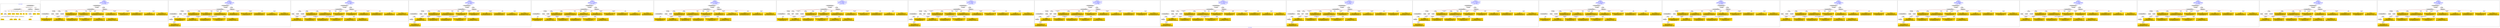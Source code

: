 digraph n0 {
fontcolor="blue"
remincross="true"
label="s07-s-13.json"
subgraph cluster_0 {
label="1-correct model"
n2[style="filled",color="white",fillcolor="lightgray",label="CulturalHeritageObject1"];
n3[shape="plaintext",style="filled",fillcolor="gold",label="dates"];
n4[style="filled",color="white",fillcolor="lightgray",label="Person1"];
n5[shape="plaintext",style="filled",fillcolor="gold",label="dimension"];
n6[shape="plaintext",style="filled",fillcolor="gold",label="technique"];
n7[shape="plaintext",style="filled",fillcolor="gold",label="credit_line"];
n8[shape="plaintext",style="filled",fillcolor="gold",label="origin"];
n9[shape="plaintext",style="filled",fillcolor="gold",label="title"];
n10[shape="plaintext",style="filled",fillcolor="gold",label="ac_id"];
n11[style="filled",color="white",fillcolor="lightgray",label="Concept1"];
n12[shape="plaintext",style="filled",fillcolor="gold",label="nationality"];
n13[shape="plaintext",style="filled",fillcolor="gold",label="birthDate"];
n14[shape="plaintext",style="filled",fillcolor="gold",label="deathDate"];
n15[shape="plaintext",style="filled",fillcolor="gold",label="name"];
n16[style="filled",color="white",fillcolor="lightgray",label="EuropeanaAggregation1"];
n17[style="filled",color="white",fillcolor="lightgray",label="WebResource1"];
n18[style="filled",color="white",fillcolor="lightgray",label="WebResource2"];
n19[shape="plaintext",style="filled",fillcolor="gold",label="image_url"];
n20[shape="plaintext",style="filled",fillcolor="gold",label="audio_url"];
n21[shape="plaintext",style="filled",fillcolor="gold",label="category"];
}
subgraph cluster_1 {
label="candidate 0\nlink coherence:1.0\nnode coherence:1.0\nconfidence:0.4346388697170867\nmapping score:0.5734510518104575\ncost:19.99953\n-precision:0.55-recall:0.58"
n23[style="filled",color="white",fillcolor="lightgray",label="CulturalHeritageObject1"];
n24[style="filled",color="white",fillcolor="lightgray",label="CulturalHeritageObject2"];
n25[style="filled",color="white",fillcolor="lightgray",label="Person1"];
n26[style="filled",color="white",fillcolor="lightgray",label="Concept1"];
n27[style="filled",color="white",fillcolor="lightgray",label="Document1"];
n28[style="filled",color="white",fillcolor="lightgray",label="EuropeanaAggregation1"];
n29[style="filled",color="white",fillcolor="lightgray",label="WebResource1"];
n30[shape="plaintext",style="filled",fillcolor="gold",label="technique\n[CulturalHeritageObject,medium,0.734]\n[CulturalHeritageObject,description,0.153]\n[Person,biographicalInformation,0.066]\n[CulturalHeritageObject,title,0.047]"];
n31[shape="plaintext",style="filled",fillcolor="gold",label="birthDate\n[Person,dateOfDeath,0.323]\n[Person,dateOfBirth,0.31]\n[CulturalHeritageObject,created,0.22]\n[CulturalHeritageObject,provenance,0.147]"];
n32[shape="plaintext",style="filled",fillcolor="gold",label="name\n[Person,nameOfThePerson,0.305]\n[CulturalHeritageObject,description,0.261]\n[Person,biographicalInformation,0.241]\n[CulturalHeritageObject,title,0.193]"];
n33[shape="plaintext",style="filled",fillcolor="gold",label="deathDate\n[CulturalHeritageObject,description,0.311]\n[Person,biographicalInformation,0.245]\n[Person,dateOfDeath,0.225]\n[CulturalHeritageObject,provenance,0.22]"];
n34[shape="plaintext",style="filled",fillcolor="gold",label="dimension\n[CulturalHeritageObject,extent,0.702]\n[CulturalHeritageObject,accessionNumber,0.134]\n[CulturalHeritageObject,description,0.097]\n[CulturalHeritageObject,provenance,0.067]"];
n35[shape="plaintext",style="filled",fillcolor="gold",label="audio_url\n[WebResource,classLink,0.658]\n[Document,classLink,0.321]\n[CulturalHeritageObject,description,0.013]\n[CulturalHeritageObject,provenance,0.008]"];
n36[shape="plaintext",style="filled",fillcolor="gold",label="nationality\n[Person,countryAssociatedWithThePerson,0.703]\n[CulturalHeritageObject,provenance,0.13]\n[Concept,prefLabel,0.09]\n[CulturalHeritageObject,title,0.078]"];
n37[shape="plaintext",style="filled",fillcolor="gold",label="title\n[CulturalHeritageObject,description,0.36]\n[CulturalHeritageObject,title,0.344]\n[Person,biographicalInformation,0.194]\n[Concept,prefLabel,0.103]"];
n38[shape="plaintext",style="filled",fillcolor="gold",label="image_url\n[WebResource,classLink,0.691]\n[Document,classLink,0.216]\n[CulturalHeritageObject,description,0.06]\n[Person,biographicalInformation,0.033]"];
n39[shape="plaintext",style="filled",fillcolor="gold",label="dates\n[CulturalHeritageObject,created,0.381]\n[Person,dateOfDeath,0.274]\n[CulturalHeritageObject,description,0.185]\n[Person,biographicalInformation,0.16]"];
n40[shape="plaintext",style="filled",fillcolor="gold",label="ac_id\n[CulturalHeritageObject,description,0.374]\n[CulturalHeritageObject,provenance,0.259]\n[Document,classLink,0.184]\n[CulturalHeritageObject,title,0.182]"];
n41[shape="plaintext",style="filled",fillcolor="gold",label="credit_line\n[CulturalHeritageObject,provenance,0.528]\n[CulturalHeritageObject,title,0.18]\n[CulturalHeritageObject,description,0.17]\n[Person,biographicalInformation,0.121]"];
n42[shape="plaintext",style="filled",fillcolor="gold",label="category\n[Person,biographicalInformation,0.308]\n[Concept,prefLabel,0.25]\n[CulturalHeritageObject,description,0.24]\n[CulturalHeritageObject,provenance,0.201]"];
n43[shape="plaintext",style="filled",fillcolor="gold",label="origin\n[Place,label,0.339]\n[CulturalHeritageObject,description,0.26]\n[CulturalHeritageObject,title,0.211]\n[Person,biographicalInformation,0.191]"];
}
subgraph cluster_2 {
label="candidate 1\nlink coherence:1.0\nnode coherence:1.0\nconfidence:0.4346388697170867\nmapping score:0.5734510518104575\ncost:19.99955\n-precision:0.55-recall:0.58"
n45[style="filled",color="white",fillcolor="lightgray",label="CulturalHeritageObject1"];
n46[style="filled",color="white",fillcolor="lightgray",label="CulturalHeritageObject2"];
n47[style="filled",color="white",fillcolor="lightgray",label="Person1"];
n48[style="filled",color="white",fillcolor="lightgray",label="Concept1"];
n49[style="filled",color="white",fillcolor="lightgray",label="Document2"];
n50[style="filled",color="white",fillcolor="lightgray",label="EuropeanaAggregation1"];
n51[style="filled",color="white",fillcolor="lightgray",label="WebResource1"];
n52[shape="plaintext",style="filled",fillcolor="gold",label="audio_url\n[WebResource,classLink,0.658]\n[Document,classLink,0.321]\n[CulturalHeritageObject,description,0.013]\n[CulturalHeritageObject,provenance,0.008]"];
n53[shape="plaintext",style="filled",fillcolor="gold",label="technique\n[CulturalHeritageObject,medium,0.734]\n[CulturalHeritageObject,description,0.153]\n[Person,biographicalInformation,0.066]\n[CulturalHeritageObject,title,0.047]"];
n54[shape="plaintext",style="filled",fillcolor="gold",label="birthDate\n[Person,dateOfDeath,0.323]\n[Person,dateOfBirth,0.31]\n[CulturalHeritageObject,created,0.22]\n[CulturalHeritageObject,provenance,0.147]"];
n55[shape="plaintext",style="filled",fillcolor="gold",label="name\n[Person,nameOfThePerson,0.305]\n[CulturalHeritageObject,description,0.261]\n[Person,biographicalInformation,0.241]\n[CulturalHeritageObject,title,0.193]"];
n56[shape="plaintext",style="filled",fillcolor="gold",label="deathDate\n[CulturalHeritageObject,description,0.311]\n[Person,biographicalInformation,0.245]\n[Person,dateOfDeath,0.225]\n[CulturalHeritageObject,provenance,0.22]"];
n57[shape="plaintext",style="filled",fillcolor="gold",label="dimension\n[CulturalHeritageObject,extent,0.702]\n[CulturalHeritageObject,accessionNumber,0.134]\n[CulturalHeritageObject,description,0.097]\n[CulturalHeritageObject,provenance,0.067]"];
n58[shape="plaintext",style="filled",fillcolor="gold",label="nationality\n[Person,countryAssociatedWithThePerson,0.703]\n[CulturalHeritageObject,provenance,0.13]\n[Concept,prefLabel,0.09]\n[CulturalHeritageObject,title,0.078]"];
n59[shape="plaintext",style="filled",fillcolor="gold",label="title\n[CulturalHeritageObject,description,0.36]\n[CulturalHeritageObject,title,0.344]\n[Person,biographicalInformation,0.194]\n[Concept,prefLabel,0.103]"];
n60[shape="plaintext",style="filled",fillcolor="gold",label="image_url\n[WebResource,classLink,0.691]\n[Document,classLink,0.216]\n[CulturalHeritageObject,description,0.06]\n[Person,biographicalInformation,0.033]"];
n61[shape="plaintext",style="filled",fillcolor="gold",label="dates\n[CulturalHeritageObject,created,0.381]\n[Person,dateOfDeath,0.274]\n[CulturalHeritageObject,description,0.185]\n[Person,biographicalInformation,0.16]"];
n62[shape="plaintext",style="filled",fillcolor="gold",label="ac_id\n[CulturalHeritageObject,description,0.374]\n[CulturalHeritageObject,provenance,0.259]\n[Document,classLink,0.184]\n[CulturalHeritageObject,title,0.182]"];
n63[shape="plaintext",style="filled",fillcolor="gold",label="credit_line\n[CulturalHeritageObject,provenance,0.528]\n[CulturalHeritageObject,title,0.18]\n[CulturalHeritageObject,description,0.17]\n[Person,biographicalInformation,0.121]"];
n64[shape="plaintext",style="filled",fillcolor="gold",label="category\n[Person,biographicalInformation,0.308]\n[Concept,prefLabel,0.25]\n[CulturalHeritageObject,description,0.24]\n[CulturalHeritageObject,provenance,0.201]"];
n65[shape="plaintext",style="filled",fillcolor="gold",label="origin\n[Place,label,0.339]\n[CulturalHeritageObject,description,0.26]\n[CulturalHeritageObject,title,0.211]\n[Person,biographicalInformation,0.191]"];
}
subgraph cluster_3 {
label="candidate 10\nlink coherence:1.0\nnode coherence:1.0\nconfidence:0.41719945655769175\nmapping score:0.5795426759954211\ncost:18.99955\n-precision:0.63-recall:0.63"
n67[style="filled",color="white",fillcolor="lightgray",label="CulturalHeritageObject1"];
n68[style="filled",color="white",fillcolor="lightgray",label="Person1"];
n69[style="filled",color="white",fillcolor="lightgray",label="Concept1"];
n70[style="filled",color="white",fillcolor="lightgray",label="Document1"];
n71[style="filled",color="white",fillcolor="lightgray",label="EuropeanaAggregation1"];
n72[style="filled",color="white",fillcolor="lightgray",label="WebResource1"];
n73[shape="plaintext",style="filled",fillcolor="gold",label="birthDate\n[Person,dateOfDeath,0.323]\n[Person,dateOfBirth,0.31]\n[CulturalHeritageObject,created,0.22]\n[CulturalHeritageObject,provenance,0.147]"];
n74[shape="plaintext",style="filled",fillcolor="gold",label="deathDate\n[CulturalHeritageObject,description,0.311]\n[Person,biographicalInformation,0.245]\n[Person,dateOfDeath,0.225]\n[CulturalHeritageObject,provenance,0.22]"];
n75[shape="plaintext",style="filled",fillcolor="gold",label="technique\n[CulturalHeritageObject,medium,0.734]\n[CulturalHeritageObject,description,0.153]\n[Person,biographicalInformation,0.066]\n[CulturalHeritageObject,title,0.047]"];
n76[shape="plaintext",style="filled",fillcolor="gold",label="name\n[Person,nameOfThePerson,0.305]\n[CulturalHeritageObject,description,0.261]\n[Person,biographicalInformation,0.241]\n[CulturalHeritageObject,title,0.193]"];
n77[shape="plaintext",style="filled",fillcolor="gold",label="dimension\n[CulturalHeritageObject,extent,0.702]\n[CulturalHeritageObject,accessionNumber,0.134]\n[CulturalHeritageObject,description,0.097]\n[CulturalHeritageObject,provenance,0.067]"];
n78[shape="plaintext",style="filled",fillcolor="gold",label="ac_id\n[CulturalHeritageObject,description,0.374]\n[CulturalHeritageObject,provenance,0.259]\n[Document,classLink,0.184]\n[CulturalHeritageObject,title,0.182]"];
n79[shape="plaintext",style="filled",fillcolor="gold",label="image_url\n[WebResource,classLink,0.691]\n[Document,classLink,0.216]\n[CulturalHeritageObject,description,0.06]\n[Person,biographicalInformation,0.033]"];
n80[shape="plaintext",style="filled",fillcolor="gold",label="nationality\n[Person,countryAssociatedWithThePerson,0.703]\n[CulturalHeritageObject,provenance,0.13]\n[Concept,prefLabel,0.09]\n[CulturalHeritageObject,title,0.078]"];
n81[shape="plaintext",style="filled",fillcolor="gold",label="title\n[CulturalHeritageObject,description,0.36]\n[CulturalHeritageObject,title,0.344]\n[Person,biographicalInformation,0.194]\n[Concept,prefLabel,0.103]"];
n82[shape="plaintext",style="filled",fillcolor="gold",label="dates\n[CulturalHeritageObject,created,0.381]\n[Person,dateOfDeath,0.274]\n[CulturalHeritageObject,description,0.185]\n[Person,biographicalInformation,0.16]"];
n83[shape="plaintext",style="filled",fillcolor="gold",label="audio_url\n[WebResource,classLink,0.658]\n[Document,classLink,0.321]\n[CulturalHeritageObject,description,0.013]\n[CulturalHeritageObject,provenance,0.008]"];
n84[shape="plaintext",style="filled",fillcolor="gold",label="credit_line\n[CulturalHeritageObject,provenance,0.528]\n[CulturalHeritageObject,title,0.18]\n[CulturalHeritageObject,description,0.17]\n[Person,biographicalInformation,0.121]"];
n85[shape="plaintext",style="filled",fillcolor="gold",label="category\n[Person,biographicalInformation,0.308]\n[Concept,prefLabel,0.25]\n[CulturalHeritageObject,description,0.24]\n[CulturalHeritageObject,provenance,0.201]"];
n86[shape="plaintext",style="filled",fillcolor="gold",label="origin\n[Place,label,0.339]\n[CulturalHeritageObject,description,0.26]\n[CulturalHeritageObject,title,0.211]\n[Person,biographicalInformation,0.191]"];
}
subgraph cluster_4 {
label="candidate 11\nlink coherence:1.0\nnode coherence:1.0\nconfidence:0.41719945655769175\nmapping score:0.5795426759954211\ncost:19.99955\n-precision:0.6-recall:0.63"
n88[style="filled",color="white",fillcolor="lightgray",label="CulturalHeritageObject1"];
n89[style="filled",color="white",fillcolor="lightgray",label="CulturalHeritageObject2"];
n90[style="filled",color="white",fillcolor="lightgray",label="Person1"];
n91[style="filled",color="white",fillcolor="lightgray",label="Concept1"];
n92[style="filled",color="white",fillcolor="lightgray",label="Document2"];
n93[style="filled",color="white",fillcolor="lightgray",label="EuropeanaAggregation1"];
n94[style="filled",color="white",fillcolor="lightgray",label="WebResource1"];
n95[shape="plaintext",style="filled",fillcolor="gold",label="birthDate\n[Person,dateOfDeath,0.323]\n[Person,dateOfBirth,0.31]\n[CulturalHeritageObject,created,0.22]\n[CulturalHeritageObject,provenance,0.147]"];
n96[shape="plaintext",style="filled",fillcolor="gold",label="image_url\n[WebResource,classLink,0.691]\n[Document,classLink,0.216]\n[CulturalHeritageObject,description,0.06]\n[Person,biographicalInformation,0.033]"];
n97[shape="plaintext",style="filled",fillcolor="gold",label="deathDate\n[CulturalHeritageObject,description,0.311]\n[Person,biographicalInformation,0.245]\n[Person,dateOfDeath,0.225]\n[CulturalHeritageObject,provenance,0.22]"];
n98[shape="plaintext",style="filled",fillcolor="gold",label="technique\n[CulturalHeritageObject,medium,0.734]\n[CulturalHeritageObject,description,0.153]\n[Person,biographicalInformation,0.066]\n[CulturalHeritageObject,title,0.047]"];
n99[shape="plaintext",style="filled",fillcolor="gold",label="name\n[Person,nameOfThePerson,0.305]\n[CulturalHeritageObject,description,0.261]\n[Person,biographicalInformation,0.241]\n[CulturalHeritageObject,title,0.193]"];
n100[shape="plaintext",style="filled",fillcolor="gold",label="dimension\n[CulturalHeritageObject,extent,0.702]\n[CulturalHeritageObject,accessionNumber,0.134]\n[CulturalHeritageObject,description,0.097]\n[CulturalHeritageObject,provenance,0.067]"];
n101[shape="plaintext",style="filled",fillcolor="gold",label="ac_id\n[CulturalHeritageObject,description,0.374]\n[CulturalHeritageObject,provenance,0.259]\n[Document,classLink,0.184]\n[CulturalHeritageObject,title,0.182]"];
n102[shape="plaintext",style="filled",fillcolor="gold",label="nationality\n[Person,countryAssociatedWithThePerson,0.703]\n[CulturalHeritageObject,provenance,0.13]\n[Concept,prefLabel,0.09]\n[CulturalHeritageObject,title,0.078]"];
n103[shape="plaintext",style="filled",fillcolor="gold",label="title\n[CulturalHeritageObject,description,0.36]\n[CulturalHeritageObject,title,0.344]\n[Person,biographicalInformation,0.194]\n[Concept,prefLabel,0.103]"];
n104[shape="plaintext",style="filled",fillcolor="gold",label="dates\n[CulturalHeritageObject,created,0.381]\n[Person,dateOfDeath,0.274]\n[CulturalHeritageObject,description,0.185]\n[Person,biographicalInformation,0.16]"];
n105[shape="plaintext",style="filled",fillcolor="gold",label="audio_url\n[WebResource,classLink,0.658]\n[Document,classLink,0.321]\n[CulturalHeritageObject,description,0.013]\n[CulturalHeritageObject,provenance,0.008]"];
n106[shape="plaintext",style="filled",fillcolor="gold",label="credit_line\n[CulturalHeritageObject,provenance,0.528]\n[CulturalHeritageObject,title,0.18]\n[CulturalHeritageObject,description,0.17]\n[Person,biographicalInformation,0.121]"];
n107[shape="plaintext",style="filled",fillcolor="gold",label="category\n[Person,biographicalInformation,0.308]\n[Concept,prefLabel,0.25]\n[CulturalHeritageObject,description,0.24]\n[CulturalHeritageObject,provenance,0.201]"];
n108[shape="plaintext",style="filled",fillcolor="gold",label="origin\n[Place,label,0.339]\n[CulturalHeritageObject,description,0.26]\n[CulturalHeritageObject,title,0.211]\n[Person,biographicalInformation,0.191]"];
}
subgraph cluster_5 {
label="candidate 12\nlink coherence:1.0\nnode coherence:1.0\nconfidence:0.4117422489806745\nmapping score:0.577723606803082\ncost:18.99956\n-precision:0.68-recall:0.68"
n110[style="filled",color="white",fillcolor="lightgray",label="CulturalHeritageObject1"];
n111[style="filled",color="white",fillcolor="lightgray",label="CulturalHeritageObject2"];
n112[style="filled",color="white",fillcolor="lightgray",label="Person1"];
n113[style="filled",color="white",fillcolor="lightgray",label="Concept1"];
n114[style="filled",color="white",fillcolor="lightgray",label="EuropeanaAggregation1"];
n115[style="filled",color="white",fillcolor="lightgray",label="WebResource1"];
n116[shape="plaintext",style="filled",fillcolor="gold",label="birthDate\n[Person,dateOfDeath,0.323]\n[Person,dateOfBirth,0.31]\n[CulturalHeritageObject,created,0.22]\n[CulturalHeritageObject,provenance,0.147]"];
n117[shape="plaintext",style="filled",fillcolor="gold",label="deathDate\n[CulturalHeritageObject,description,0.311]\n[Person,biographicalInformation,0.245]\n[Person,dateOfDeath,0.225]\n[CulturalHeritageObject,provenance,0.22]"];
n118[shape="plaintext",style="filled",fillcolor="gold",label="technique\n[CulturalHeritageObject,medium,0.734]\n[CulturalHeritageObject,description,0.153]\n[Person,biographicalInformation,0.066]\n[CulturalHeritageObject,title,0.047]"];
n119[shape="plaintext",style="filled",fillcolor="gold",label="name\n[Person,nameOfThePerson,0.305]\n[CulturalHeritageObject,description,0.261]\n[Person,biographicalInformation,0.241]\n[CulturalHeritageObject,title,0.193]"];
n120[shape="plaintext",style="filled",fillcolor="gold",label="dimension\n[CulturalHeritageObject,extent,0.702]\n[CulturalHeritageObject,accessionNumber,0.134]\n[CulturalHeritageObject,description,0.097]\n[CulturalHeritageObject,provenance,0.067]"];
n121[shape="plaintext",style="filled",fillcolor="gold",label="audio_url\n[WebResource,classLink,0.658]\n[Document,classLink,0.321]\n[CulturalHeritageObject,description,0.013]\n[CulturalHeritageObject,provenance,0.008]"];
n122[shape="plaintext",style="filled",fillcolor="gold",label="nationality\n[Person,countryAssociatedWithThePerson,0.703]\n[CulturalHeritageObject,provenance,0.13]\n[Concept,prefLabel,0.09]\n[CulturalHeritageObject,title,0.078]"];
n123[shape="plaintext",style="filled",fillcolor="gold",label="title\n[CulturalHeritageObject,description,0.36]\n[CulturalHeritageObject,title,0.344]\n[Person,biographicalInformation,0.194]\n[Concept,prefLabel,0.103]"];
n124[shape="plaintext",style="filled",fillcolor="gold",label="image_url\n[WebResource,classLink,0.691]\n[Document,classLink,0.216]\n[CulturalHeritageObject,description,0.06]\n[Person,biographicalInformation,0.033]"];
n125[shape="plaintext",style="filled",fillcolor="gold",label="dates\n[CulturalHeritageObject,created,0.381]\n[Person,dateOfDeath,0.274]\n[CulturalHeritageObject,description,0.185]\n[Person,biographicalInformation,0.16]"];
n126[shape="plaintext",style="filled",fillcolor="gold",label="ac_id\n[CulturalHeritageObject,description,0.374]\n[CulturalHeritageObject,provenance,0.259]\n[Document,classLink,0.184]\n[CulturalHeritageObject,title,0.182]"];
n127[shape="plaintext",style="filled",fillcolor="gold",label="credit_line\n[CulturalHeritageObject,provenance,0.528]\n[CulturalHeritageObject,title,0.18]\n[CulturalHeritageObject,description,0.17]\n[Person,biographicalInformation,0.121]"];
n128[shape="plaintext",style="filled",fillcolor="gold",label="category\n[Person,biographicalInformation,0.308]\n[Concept,prefLabel,0.25]\n[CulturalHeritageObject,description,0.24]\n[CulturalHeritageObject,provenance,0.201]"];
n129[shape="plaintext",style="filled",fillcolor="gold",label="origin\n[Place,label,0.339]\n[CulturalHeritageObject,description,0.26]\n[CulturalHeritageObject,title,0.211]\n[Person,biographicalInformation,0.191]"];
}
subgraph cluster_6 {
label="candidate 13\nlink coherence:1.0\nnode coherence:1.0\nconfidence:0.4039266482850378\nmapping score:0.5751184065712031\ncost:18.99956\n-precision:0.68-recall:0.68"
n131[style="filled",color="white",fillcolor="lightgray",label="CulturalHeritageObject1"];
n132[style="filled",color="white",fillcolor="lightgray",label="CulturalHeritageObject2"];
n133[style="filled",color="white",fillcolor="lightgray",label="Person1"];
n134[style="filled",color="white",fillcolor="lightgray",label="Concept1"];
n135[style="filled",color="white",fillcolor="lightgray",label="EuropeanaAggregation1"];
n136[style="filled",color="white",fillcolor="lightgray",label="WebResource1"];
n137[shape="plaintext",style="filled",fillcolor="gold",label="birthDate\n[Person,dateOfDeath,0.323]\n[Person,dateOfBirth,0.31]\n[CulturalHeritageObject,created,0.22]\n[CulturalHeritageObject,provenance,0.147]"];
n138[shape="plaintext",style="filled",fillcolor="gold",label="deathDate\n[CulturalHeritageObject,description,0.311]\n[Person,biographicalInformation,0.245]\n[Person,dateOfDeath,0.225]\n[CulturalHeritageObject,provenance,0.22]"];
n139[shape="plaintext",style="filled",fillcolor="gold",label="technique\n[CulturalHeritageObject,medium,0.734]\n[CulturalHeritageObject,description,0.153]\n[Person,biographicalInformation,0.066]\n[CulturalHeritageObject,title,0.047]"];
n140[shape="plaintext",style="filled",fillcolor="gold",label="name\n[Person,nameOfThePerson,0.305]\n[CulturalHeritageObject,description,0.261]\n[Person,biographicalInformation,0.241]\n[CulturalHeritageObject,title,0.193]"];
n141[shape="plaintext",style="filled",fillcolor="gold",label="dimension\n[CulturalHeritageObject,extent,0.702]\n[CulturalHeritageObject,accessionNumber,0.134]\n[CulturalHeritageObject,description,0.097]\n[CulturalHeritageObject,provenance,0.067]"];
n142[shape="plaintext",style="filled",fillcolor="gold",label="ac_id\n[CulturalHeritageObject,description,0.374]\n[CulturalHeritageObject,provenance,0.259]\n[Document,classLink,0.184]\n[CulturalHeritageObject,title,0.182]"];
n143[shape="plaintext",style="filled",fillcolor="gold",label="nationality\n[Person,countryAssociatedWithThePerson,0.703]\n[CulturalHeritageObject,provenance,0.13]\n[Concept,prefLabel,0.09]\n[CulturalHeritageObject,title,0.078]"];
n144[shape="plaintext",style="filled",fillcolor="gold",label="title\n[CulturalHeritageObject,description,0.36]\n[CulturalHeritageObject,title,0.344]\n[Person,biographicalInformation,0.194]\n[Concept,prefLabel,0.103]"];
n145[shape="plaintext",style="filled",fillcolor="gold",label="image_url\n[WebResource,classLink,0.691]\n[Document,classLink,0.216]\n[CulturalHeritageObject,description,0.06]\n[Person,biographicalInformation,0.033]"];
n146[shape="plaintext",style="filled",fillcolor="gold",label="dates\n[CulturalHeritageObject,created,0.381]\n[Person,dateOfDeath,0.274]\n[CulturalHeritageObject,description,0.185]\n[Person,biographicalInformation,0.16]"];
n147[shape="plaintext",style="filled",fillcolor="gold",label="audio_url\n[WebResource,classLink,0.658]\n[Document,classLink,0.321]\n[CulturalHeritageObject,description,0.013]\n[CulturalHeritageObject,provenance,0.008]"];
n148[shape="plaintext",style="filled",fillcolor="gold",label="credit_line\n[CulturalHeritageObject,provenance,0.528]\n[CulturalHeritageObject,title,0.18]\n[CulturalHeritageObject,description,0.17]\n[Person,biographicalInformation,0.121]"];
n149[shape="plaintext",style="filled",fillcolor="gold",label="category\n[Person,biographicalInformation,0.308]\n[Concept,prefLabel,0.25]\n[CulturalHeritageObject,description,0.24]\n[CulturalHeritageObject,provenance,0.201]"];
n150[shape="plaintext",style="filled",fillcolor="gold",label="origin\n[Place,label,0.339]\n[CulturalHeritageObject,description,0.26]\n[CulturalHeritageObject,title,0.211]\n[Person,biographicalInformation,0.191]"];
}
subgraph cluster_7 {
label="candidate 14\nlink coherence:0.9523809523809523\nnode coherence:1.0\nconfidence:0.4346388697170867\nmapping score:0.5734510518104575\ncost:20.99953\n-precision:0.52-recall:0.58"
n152[style="filled",color="white",fillcolor="lightgray",label="CulturalHeritageObject1"];
n153[style="filled",color="white",fillcolor="lightgray",label="CulturalHeritageObject2"];
n154[style="filled",color="white",fillcolor="lightgray",label="Person1"];
n155[style="filled",color="white",fillcolor="lightgray",label="Place1"];
n156[style="filled",color="white",fillcolor="lightgray",label="Concept1"];
n157[style="filled",color="white",fillcolor="lightgray",label="Document1"];
n158[style="filled",color="white",fillcolor="lightgray",label="EuropeanaAggregation1"];
n159[style="filled",color="white",fillcolor="lightgray",label="WebResource1"];
n160[shape="plaintext",style="filled",fillcolor="gold",label="technique\n[CulturalHeritageObject,medium,0.734]\n[CulturalHeritageObject,description,0.153]\n[Person,biographicalInformation,0.066]\n[CulturalHeritageObject,title,0.047]"];
n161[shape="plaintext",style="filled",fillcolor="gold",label="birthDate\n[Person,dateOfDeath,0.323]\n[Person,dateOfBirth,0.31]\n[CulturalHeritageObject,created,0.22]\n[CulturalHeritageObject,provenance,0.147]"];
n162[shape="plaintext",style="filled",fillcolor="gold",label="name\n[Person,nameOfThePerson,0.305]\n[CulturalHeritageObject,description,0.261]\n[Person,biographicalInformation,0.241]\n[CulturalHeritageObject,title,0.193]"];
n163[shape="plaintext",style="filled",fillcolor="gold",label="deathDate\n[CulturalHeritageObject,description,0.311]\n[Person,biographicalInformation,0.245]\n[Person,dateOfDeath,0.225]\n[CulturalHeritageObject,provenance,0.22]"];
n164[shape="plaintext",style="filled",fillcolor="gold",label="dimension\n[CulturalHeritageObject,extent,0.702]\n[CulturalHeritageObject,accessionNumber,0.134]\n[CulturalHeritageObject,description,0.097]\n[CulturalHeritageObject,provenance,0.067]"];
n165[shape="plaintext",style="filled",fillcolor="gold",label="audio_url\n[WebResource,classLink,0.658]\n[Document,classLink,0.321]\n[CulturalHeritageObject,description,0.013]\n[CulturalHeritageObject,provenance,0.008]"];
n166[shape="plaintext",style="filled",fillcolor="gold",label="nationality\n[Person,countryAssociatedWithThePerson,0.703]\n[CulturalHeritageObject,provenance,0.13]\n[Concept,prefLabel,0.09]\n[CulturalHeritageObject,title,0.078]"];
n167[shape="plaintext",style="filled",fillcolor="gold",label="title\n[CulturalHeritageObject,description,0.36]\n[CulturalHeritageObject,title,0.344]\n[Person,biographicalInformation,0.194]\n[Concept,prefLabel,0.103]"];
n168[shape="plaintext",style="filled",fillcolor="gold",label="image_url\n[WebResource,classLink,0.691]\n[Document,classLink,0.216]\n[CulturalHeritageObject,description,0.06]\n[Person,biographicalInformation,0.033]"];
n169[shape="plaintext",style="filled",fillcolor="gold",label="dates\n[CulturalHeritageObject,created,0.381]\n[Person,dateOfDeath,0.274]\n[CulturalHeritageObject,description,0.185]\n[Person,biographicalInformation,0.16]"];
n170[shape="plaintext",style="filled",fillcolor="gold",label="ac_id\n[CulturalHeritageObject,description,0.374]\n[CulturalHeritageObject,provenance,0.259]\n[Document,classLink,0.184]\n[CulturalHeritageObject,title,0.182]"];
n171[shape="plaintext",style="filled",fillcolor="gold",label="credit_line\n[CulturalHeritageObject,provenance,0.528]\n[CulturalHeritageObject,title,0.18]\n[CulturalHeritageObject,description,0.17]\n[Person,biographicalInformation,0.121]"];
n172[shape="plaintext",style="filled",fillcolor="gold",label="category\n[Person,biographicalInformation,0.308]\n[Concept,prefLabel,0.25]\n[CulturalHeritageObject,description,0.24]\n[CulturalHeritageObject,provenance,0.201]"];
n173[shape="plaintext",style="filled",fillcolor="gold",label="origin\n[Place,label,0.339]\n[CulturalHeritageObject,description,0.26]\n[CulturalHeritageObject,title,0.211]\n[Person,biographicalInformation,0.191]"];
}
subgraph cluster_8 {
label="candidate 15\nlink coherence:0.9523809523809523\nnode coherence:1.0\nconfidence:0.4346388697170867\nmapping score:0.5734510518104575\ncost:20.99955\n-precision:0.52-recall:0.58"
n175[style="filled",color="white",fillcolor="lightgray",label="CulturalHeritageObject1"];
n176[style="filled",color="white",fillcolor="lightgray",label="CulturalHeritageObject2"];
n177[style="filled",color="white",fillcolor="lightgray",label="Person1"];
n178[style="filled",color="white",fillcolor="lightgray",label="Place1"];
n179[style="filled",color="white",fillcolor="lightgray",label="Concept1"];
n180[style="filled",color="white",fillcolor="lightgray",label="Document2"];
n181[style="filled",color="white",fillcolor="lightgray",label="EuropeanaAggregation1"];
n182[style="filled",color="white",fillcolor="lightgray",label="WebResource1"];
n183[shape="plaintext",style="filled",fillcolor="gold",label="audio_url\n[WebResource,classLink,0.658]\n[Document,classLink,0.321]\n[CulturalHeritageObject,description,0.013]\n[CulturalHeritageObject,provenance,0.008]"];
n184[shape="plaintext",style="filled",fillcolor="gold",label="technique\n[CulturalHeritageObject,medium,0.734]\n[CulturalHeritageObject,description,0.153]\n[Person,biographicalInformation,0.066]\n[CulturalHeritageObject,title,0.047]"];
n185[shape="plaintext",style="filled",fillcolor="gold",label="birthDate\n[Person,dateOfDeath,0.323]\n[Person,dateOfBirth,0.31]\n[CulturalHeritageObject,created,0.22]\n[CulturalHeritageObject,provenance,0.147]"];
n186[shape="plaintext",style="filled",fillcolor="gold",label="name\n[Person,nameOfThePerson,0.305]\n[CulturalHeritageObject,description,0.261]\n[Person,biographicalInformation,0.241]\n[CulturalHeritageObject,title,0.193]"];
n187[shape="plaintext",style="filled",fillcolor="gold",label="deathDate\n[CulturalHeritageObject,description,0.311]\n[Person,biographicalInformation,0.245]\n[Person,dateOfDeath,0.225]\n[CulturalHeritageObject,provenance,0.22]"];
n188[shape="plaintext",style="filled",fillcolor="gold",label="dimension\n[CulturalHeritageObject,extent,0.702]\n[CulturalHeritageObject,accessionNumber,0.134]\n[CulturalHeritageObject,description,0.097]\n[CulturalHeritageObject,provenance,0.067]"];
n189[shape="plaintext",style="filled",fillcolor="gold",label="nationality\n[Person,countryAssociatedWithThePerson,0.703]\n[CulturalHeritageObject,provenance,0.13]\n[Concept,prefLabel,0.09]\n[CulturalHeritageObject,title,0.078]"];
n190[shape="plaintext",style="filled",fillcolor="gold",label="title\n[CulturalHeritageObject,description,0.36]\n[CulturalHeritageObject,title,0.344]\n[Person,biographicalInformation,0.194]\n[Concept,prefLabel,0.103]"];
n191[shape="plaintext",style="filled",fillcolor="gold",label="image_url\n[WebResource,classLink,0.691]\n[Document,classLink,0.216]\n[CulturalHeritageObject,description,0.06]\n[Person,biographicalInformation,0.033]"];
n192[shape="plaintext",style="filled",fillcolor="gold",label="dates\n[CulturalHeritageObject,created,0.381]\n[Person,dateOfDeath,0.274]\n[CulturalHeritageObject,description,0.185]\n[Person,biographicalInformation,0.16]"];
n193[shape="plaintext",style="filled",fillcolor="gold",label="ac_id\n[CulturalHeritageObject,description,0.374]\n[CulturalHeritageObject,provenance,0.259]\n[Document,classLink,0.184]\n[CulturalHeritageObject,title,0.182]"];
n194[shape="plaintext",style="filled",fillcolor="gold",label="credit_line\n[CulturalHeritageObject,provenance,0.528]\n[CulturalHeritageObject,title,0.18]\n[CulturalHeritageObject,description,0.17]\n[Person,biographicalInformation,0.121]"];
n195[shape="plaintext",style="filled",fillcolor="gold",label="category\n[Person,biographicalInformation,0.308]\n[Concept,prefLabel,0.25]\n[CulturalHeritageObject,description,0.24]\n[CulturalHeritageObject,provenance,0.201]"];
n196[shape="plaintext",style="filled",fillcolor="gold",label="origin\n[Place,label,0.339]\n[CulturalHeritageObject,description,0.26]\n[CulturalHeritageObject,title,0.211]\n[Person,biographicalInformation,0.191]"];
}
subgraph cluster_9 {
label="candidate 16\nlink coherence:0.9523809523809523\nnode coherence:1.0\nconfidence:0.4293908299126127\nmapping score:0.583606467113728\ncost:20.99955\n-precision:0.67-recall:0.74"
n198[style="filled",color="white",fillcolor="lightgray",label="CulturalHeritageObject1"];
n199[style="filled",color="white",fillcolor="lightgray",label="CulturalHeritageObject2"];
n200[style="filled",color="white",fillcolor="lightgray",label="Person1"];
n201[style="filled",color="white",fillcolor="lightgray",label="Place1"];
n202[style="filled",color="white",fillcolor="lightgray",label="Concept1"];
n203[style="filled",color="white",fillcolor="lightgray",label="Document2"];
n204[style="filled",color="white",fillcolor="lightgray",label="EuropeanaAggregation1"];
n205[style="filled",color="white",fillcolor="lightgray",label="WebResource1"];
n206[shape="plaintext",style="filled",fillcolor="gold",label="birthDate\n[Person,dateOfDeath,0.323]\n[Person,dateOfBirth,0.31]\n[CulturalHeritageObject,created,0.22]\n[CulturalHeritageObject,provenance,0.147]"];
n207[shape="plaintext",style="filled",fillcolor="gold",label="audio_url\n[WebResource,classLink,0.658]\n[Document,classLink,0.321]\n[CulturalHeritageObject,description,0.013]\n[CulturalHeritageObject,provenance,0.008]"];
n208[shape="plaintext",style="filled",fillcolor="gold",label="deathDate\n[CulturalHeritageObject,description,0.311]\n[Person,biographicalInformation,0.245]\n[Person,dateOfDeath,0.225]\n[CulturalHeritageObject,provenance,0.22]"];
n209[shape="plaintext",style="filled",fillcolor="gold",label="technique\n[CulturalHeritageObject,medium,0.734]\n[CulturalHeritageObject,description,0.153]\n[Person,biographicalInformation,0.066]\n[CulturalHeritageObject,title,0.047]"];
n210[shape="plaintext",style="filled",fillcolor="gold",label="name\n[Person,nameOfThePerson,0.305]\n[CulturalHeritageObject,description,0.261]\n[Person,biographicalInformation,0.241]\n[CulturalHeritageObject,title,0.193]"];
n211[shape="plaintext",style="filled",fillcolor="gold",label="dimension\n[CulturalHeritageObject,extent,0.702]\n[CulturalHeritageObject,accessionNumber,0.134]\n[CulturalHeritageObject,description,0.097]\n[CulturalHeritageObject,provenance,0.067]"];
n212[shape="plaintext",style="filled",fillcolor="gold",label="ac_id\n[CulturalHeritageObject,description,0.374]\n[CulturalHeritageObject,provenance,0.259]\n[Document,classLink,0.184]\n[CulturalHeritageObject,title,0.182]"];
n213[shape="plaintext",style="filled",fillcolor="gold",label="nationality\n[Person,countryAssociatedWithThePerson,0.703]\n[CulturalHeritageObject,provenance,0.13]\n[Concept,prefLabel,0.09]\n[CulturalHeritageObject,title,0.078]"];
n214[shape="plaintext",style="filled",fillcolor="gold",label="image_url\n[WebResource,classLink,0.691]\n[Document,classLink,0.216]\n[CulturalHeritageObject,description,0.06]\n[Person,biographicalInformation,0.033]"];
n215[shape="plaintext",style="filled",fillcolor="gold",label="dates\n[CulturalHeritageObject,created,0.381]\n[Person,dateOfDeath,0.274]\n[CulturalHeritageObject,description,0.185]\n[Person,biographicalInformation,0.16]"];
n216[shape="plaintext",style="filled",fillcolor="gold",label="origin\n[Place,label,0.339]\n[CulturalHeritageObject,description,0.26]\n[CulturalHeritageObject,title,0.211]\n[Person,biographicalInformation,0.191]"];
n217[shape="plaintext",style="filled",fillcolor="gold",label="credit_line\n[CulturalHeritageObject,provenance,0.528]\n[CulturalHeritageObject,title,0.18]\n[CulturalHeritageObject,description,0.17]\n[Person,biographicalInformation,0.121]"];
n218[shape="plaintext",style="filled",fillcolor="gold",label="category\n[Person,biographicalInformation,0.308]\n[Concept,prefLabel,0.25]\n[CulturalHeritageObject,description,0.24]\n[CulturalHeritageObject,provenance,0.201]"];
n219[shape="plaintext",style="filled",fillcolor="gold",label="title\n[CulturalHeritageObject,description,0.36]\n[CulturalHeritageObject,title,0.344]\n[Person,biographicalInformation,0.194]\n[Concept,prefLabel,0.103]"];
}
subgraph cluster_10 {
label="candidate 17\nlink coherence:0.9523809523809523\nnode coherence:1.0\nconfidence:0.42705368228609314\nmapping score:0.5828274179048881\ncost:20.99955\n-precision:0.62-recall:0.68"
n221[style="filled",color="white",fillcolor="lightgray",label="CulturalHeritageObject1"];
n222[style="filled",color="white",fillcolor="lightgray",label="CulturalHeritageObject2"];
n223[style="filled",color="white",fillcolor="lightgray",label="Person1"];
n224[style="filled",color="white",fillcolor="lightgray",label="Place1"];
n225[style="filled",color="white",fillcolor="lightgray",label="Concept1"];
n226[style="filled",color="white",fillcolor="lightgray",label="Document2"];
n227[style="filled",color="white",fillcolor="lightgray",label="EuropeanaAggregation1"];
n228[style="filled",color="white",fillcolor="lightgray",label="WebResource1"];
n229[shape="plaintext",style="filled",fillcolor="gold",label="birthDate\n[Person,dateOfDeath,0.323]\n[Person,dateOfBirth,0.31]\n[CulturalHeritageObject,created,0.22]\n[CulturalHeritageObject,provenance,0.147]"];
n230[shape="plaintext",style="filled",fillcolor="gold",label="audio_url\n[WebResource,classLink,0.658]\n[Document,classLink,0.321]\n[CulturalHeritageObject,description,0.013]\n[CulturalHeritageObject,provenance,0.008]"];
n231[shape="plaintext",style="filled",fillcolor="gold",label="deathDate\n[CulturalHeritageObject,description,0.311]\n[Person,biographicalInformation,0.245]\n[Person,dateOfDeath,0.225]\n[CulturalHeritageObject,provenance,0.22]"];
n232[shape="plaintext",style="filled",fillcolor="gold",label="technique\n[CulturalHeritageObject,medium,0.734]\n[CulturalHeritageObject,description,0.153]\n[Person,biographicalInformation,0.066]\n[CulturalHeritageObject,title,0.047]"];
n233[shape="plaintext",style="filled",fillcolor="gold",label="name\n[Person,nameOfThePerson,0.305]\n[CulturalHeritageObject,description,0.261]\n[Person,biographicalInformation,0.241]\n[CulturalHeritageObject,title,0.193]"];
n234[shape="plaintext",style="filled",fillcolor="gold",label="dimension\n[CulturalHeritageObject,extent,0.702]\n[CulturalHeritageObject,accessionNumber,0.134]\n[CulturalHeritageObject,description,0.097]\n[CulturalHeritageObject,provenance,0.067]"];
n235[shape="plaintext",style="filled",fillcolor="gold",label="ac_id\n[CulturalHeritageObject,description,0.374]\n[CulturalHeritageObject,provenance,0.259]\n[Document,classLink,0.184]\n[CulturalHeritageObject,title,0.182]"];
n236[shape="plaintext",style="filled",fillcolor="gold",label="nationality\n[Person,countryAssociatedWithThePerson,0.703]\n[CulturalHeritageObject,provenance,0.13]\n[Concept,prefLabel,0.09]\n[CulturalHeritageObject,title,0.078]"];
n237[shape="plaintext",style="filled",fillcolor="gold",label="image_url\n[WebResource,classLink,0.691]\n[Document,classLink,0.216]\n[CulturalHeritageObject,description,0.06]\n[Person,biographicalInformation,0.033]"];
n238[shape="plaintext",style="filled",fillcolor="gold",label="title\n[CulturalHeritageObject,description,0.36]\n[CulturalHeritageObject,title,0.344]\n[Person,biographicalInformation,0.194]\n[Concept,prefLabel,0.103]"];
n239[shape="plaintext",style="filled",fillcolor="gold",label="dates\n[CulturalHeritageObject,created,0.381]\n[Person,dateOfDeath,0.274]\n[CulturalHeritageObject,description,0.185]\n[Person,biographicalInformation,0.16]"];
n240[shape="plaintext",style="filled",fillcolor="gold",label="credit_line\n[CulturalHeritageObject,provenance,0.528]\n[CulturalHeritageObject,title,0.18]\n[CulturalHeritageObject,description,0.17]\n[Person,biographicalInformation,0.121]"];
n241[shape="plaintext",style="filled",fillcolor="gold",label="category\n[Person,biographicalInformation,0.308]\n[Concept,prefLabel,0.25]\n[CulturalHeritageObject,description,0.24]\n[CulturalHeritageObject,provenance,0.201]"];
n242[shape="plaintext",style="filled",fillcolor="gold",label="origin\n[Place,label,0.339]\n[CulturalHeritageObject,description,0.26]\n[CulturalHeritageObject,title,0.211]\n[Person,biographicalInformation,0.191]"];
}
subgraph cluster_11 {
label="candidate 18\nlink coherence:0.9523809523809523\nnode coherence:1.0\nconfidence:0.41953660418421135\nmapping score:0.580321725204261\ncost:20.99955\n-precision:0.62-recall:0.68"
n244[style="filled",color="white",fillcolor="lightgray",label="CulturalHeritageObject1"];
n245[style="filled",color="white",fillcolor="lightgray",label="CulturalHeritageObject2"];
n246[style="filled",color="white",fillcolor="lightgray",label="Person1"];
n247[style="filled",color="white",fillcolor="lightgray",label="Place1"];
n248[style="filled",color="white",fillcolor="lightgray",label="Concept1"];
n249[style="filled",color="white",fillcolor="lightgray",label="Document2"];
n250[style="filled",color="white",fillcolor="lightgray",label="EuropeanaAggregation1"];
n251[style="filled",color="white",fillcolor="lightgray",label="WebResource1"];
n252[shape="plaintext",style="filled",fillcolor="gold",label="birthDate\n[Person,dateOfDeath,0.323]\n[Person,dateOfBirth,0.31]\n[CulturalHeritageObject,created,0.22]\n[CulturalHeritageObject,provenance,0.147]"];
n253[shape="plaintext",style="filled",fillcolor="gold",label="image_url\n[WebResource,classLink,0.691]\n[Document,classLink,0.216]\n[CulturalHeritageObject,description,0.06]\n[Person,biographicalInformation,0.033]"];
n254[shape="plaintext",style="filled",fillcolor="gold",label="deathDate\n[CulturalHeritageObject,description,0.311]\n[Person,biographicalInformation,0.245]\n[Person,dateOfDeath,0.225]\n[CulturalHeritageObject,provenance,0.22]"];
n255[shape="plaintext",style="filled",fillcolor="gold",label="technique\n[CulturalHeritageObject,medium,0.734]\n[CulturalHeritageObject,description,0.153]\n[Person,biographicalInformation,0.066]\n[CulturalHeritageObject,title,0.047]"];
n256[shape="plaintext",style="filled",fillcolor="gold",label="name\n[Person,nameOfThePerson,0.305]\n[CulturalHeritageObject,description,0.261]\n[Person,biographicalInformation,0.241]\n[CulturalHeritageObject,title,0.193]"];
n257[shape="plaintext",style="filled",fillcolor="gold",label="dimension\n[CulturalHeritageObject,extent,0.702]\n[CulturalHeritageObject,accessionNumber,0.134]\n[CulturalHeritageObject,description,0.097]\n[CulturalHeritageObject,provenance,0.067]"];
n258[shape="plaintext",style="filled",fillcolor="gold",label="ac_id\n[CulturalHeritageObject,description,0.374]\n[CulturalHeritageObject,provenance,0.259]\n[Document,classLink,0.184]\n[CulturalHeritageObject,title,0.182]"];
n259[shape="plaintext",style="filled",fillcolor="gold",label="nationality\n[Person,countryAssociatedWithThePerson,0.703]\n[CulturalHeritageObject,provenance,0.13]\n[Concept,prefLabel,0.09]\n[CulturalHeritageObject,title,0.078]"];
n260[shape="plaintext",style="filled",fillcolor="gold",label="dates\n[CulturalHeritageObject,created,0.381]\n[Person,dateOfDeath,0.274]\n[CulturalHeritageObject,description,0.185]\n[Person,biographicalInformation,0.16]"];
n261[shape="plaintext",style="filled",fillcolor="gold",label="origin\n[Place,label,0.339]\n[CulturalHeritageObject,description,0.26]\n[CulturalHeritageObject,title,0.211]\n[Person,biographicalInformation,0.191]"];
n262[shape="plaintext",style="filled",fillcolor="gold",label="audio_url\n[WebResource,classLink,0.658]\n[Document,classLink,0.321]\n[CulturalHeritageObject,description,0.013]\n[CulturalHeritageObject,provenance,0.008]"];
n263[shape="plaintext",style="filled",fillcolor="gold",label="credit_line\n[CulturalHeritageObject,provenance,0.528]\n[CulturalHeritageObject,title,0.18]\n[CulturalHeritageObject,description,0.17]\n[Person,biographicalInformation,0.121]"];
n264[shape="plaintext",style="filled",fillcolor="gold",label="category\n[Person,biographicalInformation,0.308]\n[Concept,prefLabel,0.25]\n[CulturalHeritageObject,description,0.24]\n[CulturalHeritageObject,provenance,0.201]"];
n265[shape="plaintext",style="filled",fillcolor="gold",label="title\n[CulturalHeritageObject,description,0.36]\n[CulturalHeritageObject,title,0.344]\n[Person,biographicalInformation,0.194]\n[Concept,prefLabel,0.103]"];
}
subgraph cluster_12 {
label="candidate 19\nlink coherence:0.9523809523809523\nnode coherence:1.0\nconfidence:0.41719945655769175\nmapping score:0.5795426759954211\ncost:20.99955\n-precision:0.57-recall:0.63"
n267[style="filled",color="white",fillcolor="lightgray",label="CulturalHeritageObject1"];
n268[style="filled",color="white",fillcolor="lightgray",label="CulturalHeritageObject2"];
n269[style="filled",color="white",fillcolor="lightgray",label="Person1"];
n270[style="filled",color="white",fillcolor="lightgray",label="Place1"];
n271[style="filled",color="white",fillcolor="lightgray",label="Concept1"];
n272[style="filled",color="white",fillcolor="lightgray",label="Document2"];
n273[style="filled",color="white",fillcolor="lightgray",label="EuropeanaAggregation1"];
n274[style="filled",color="white",fillcolor="lightgray",label="WebResource1"];
n275[shape="plaintext",style="filled",fillcolor="gold",label="birthDate\n[Person,dateOfDeath,0.323]\n[Person,dateOfBirth,0.31]\n[CulturalHeritageObject,created,0.22]\n[CulturalHeritageObject,provenance,0.147]"];
n276[shape="plaintext",style="filled",fillcolor="gold",label="image_url\n[WebResource,classLink,0.691]\n[Document,classLink,0.216]\n[CulturalHeritageObject,description,0.06]\n[Person,biographicalInformation,0.033]"];
n277[shape="plaintext",style="filled",fillcolor="gold",label="deathDate\n[CulturalHeritageObject,description,0.311]\n[Person,biographicalInformation,0.245]\n[Person,dateOfDeath,0.225]\n[CulturalHeritageObject,provenance,0.22]"];
n278[shape="plaintext",style="filled",fillcolor="gold",label="technique\n[CulturalHeritageObject,medium,0.734]\n[CulturalHeritageObject,description,0.153]\n[Person,biographicalInformation,0.066]\n[CulturalHeritageObject,title,0.047]"];
n279[shape="plaintext",style="filled",fillcolor="gold",label="name\n[Person,nameOfThePerson,0.305]\n[CulturalHeritageObject,description,0.261]\n[Person,biographicalInformation,0.241]\n[CulturalHeritageObject,title,0.193]"];
n280[shape="plaintext",style="filled",fillcolor="gold",label="dimension\n[CulturalHeritageObject,extent,0.702]\n[CulturalHeritageObject,accessionNumber,0.134]\n[CulturalHeritageObject,description,0.097]\n[CulturalHeritageObject,provenance,0.067]"];
n281[shape="plaintext",style="filled",fillcolor="gold",label="ac_id\n[CulturalHeritageObject,description,0.374]\n[CulturalHeritageObject,provenance,0.259]\n[Document,classLink,0.184]\n[CulturalHeritageObject,title,0.182]"];
n282[shape="plaintext",style="filled",fillcolor="gold",label="nationality\n[Person,countryAssociatedWithThePerson,0.703]\n[CulturalHeritageObject,provenance,0.13]\n[Concept,prefLabel,0.09]\n[CulturalHeritageObject,title,0.078]"];
n283[shape="plaintext",style="filled",fillcolor="gold",label="title\n[CulturalHeritageObject,description,0.36]\n[CulturalHeritageObject,title,0.344]\n[Person,biographicalInformation,0.194]\n[Concept,prefLabel,0.103]"];
n284[shape="plaintext",style="filled",fillcolor="gold",label="dates\n[CulturalHeritageObject,created,0.381]\n[Person,dateOfDeath,0.274]\n[CulturalHeritageObject,description,0.185]\n[Person,biographicalInformation,0.16]"];
n285[shape="plaintext",style="filled",fillcolor="gold",label="audio_url\n[WebResource,classLink,0.658]\n[Document,classLink,0.321]\n[CulturalHeritageObject,description,0.013]\n[CulturalHeritageObject,provenance,0.008]"];
n286[shape="plaintext",style="filled",fillcolor="gold",label="credit_line\n[CulturalHeritageObject,provenance,0.528]\n[CulturalHeritageObject,title,0.18]\n[CulturalHeritageObject,description,0.17]\n[Person,biographicalInformation,0.121]"];
n287[shape="plaintext",style="filled",fillcolor="gold",label="category\n[Person,biographicalInformation,0.308]\n[Concept,prefLabel,0.25]\n[CulturalHeritageObject,description,0.24]\n[CulturalHeritageObject,provenance,0.201]"];
n288[shape="plaintext",style="filled",fillcolor="gold",label="origin\n[Place,label,0.339]\n[CulturalHeritageObject,description,0.26]\n[CulturalHeritageObject,title,0.211]\n[Person,biographicalInformation,0.191]"];
}
subgraph cluster_13 {
label="candidate 2\nlink coherence:1.0\nnode coherence:1.0\nconfidence:0.4306442958572197\nmapping score:0.5840242890952637\ncost:18.99956\n-precision:0.63-recall:0.63"
n290[style="filled",color="white",fillcolor="lightgray",label="CulturalHeritageObject1"];
n291[style="filled",color="white",fillcolor="lightgray",label="CulturalHeritageObject2"];
n292[style="filled",color="white",fillcolor="lightgray",label="Person1"];
n293[style="filled",color="white",fillcolor="lightgray",label="Document1"];
n294[style="filled",color="white",fillcolor="lightgray",label="EuropeanaAggregation1"];
n295[style="filled",color="white",fillcolor="lightgray",label="WebResource1"];
n296[shape="plaintext",style="filled",fillcolor="gold",label="birthDate\n[Person,dateOfDeath,0.323]\n[Person,dateOfBirth,0.31]\n[CulturalHeritageObject,created,0.22]\n[CulturalHeritageObject,provenance,0.147]"];
n297[shape="plaintext",style="filled",fillcolor="gold",label="deathDate\n[CulturalHeritageObject,description,0.311]\n[Person,biographicalInformation,0.245]\n[Person,dateOfDeath,0.225]\n[CulturalHeritageObject,provenance,0.22]"];
n298[shape="plaintext",style="filled",fillcolor="gold",label="technique\n[CulturalHeritageObject,medium,0.734]\n[CulturalHeritageObject,description,0.153]\n[Person,biographicalInformation,0.066]\n[CulturalHeritageObject,title,0.047]"];
n299[shape="plaintext",style="filled",fillcolor="gold",label="name\n[Person,nameOfThePerson,0.305]\n[CulturalHeritageObject,description,0.261]\n[Person,biographicalInformation,0.241]\n[CulturalHeritageObject,title,0.193]"];
n300[shape="plaintext",style="filled",fillcolor="gold",label="category\n[Person,biographicalInformation,0.308]\n[Concept,prefLabel,0.25]\n[CulturalHeritageObject,description,0.24]\n[CulturalHeritageObject,provenance,0.201]"];
n301[shape="plaintext",style="filled",fillcolor="gold",label="dimension\n[CulturalHeritageObject,extent,0.702]\n[CulturalHeritageObject,accessionNumber,0.134]\n[CulturalHeritageObject,description,0.097]\n[CulturalHeritageObject,provenance,0.067]"];
n302[shape="plaintext",style="filled",fillcolor="gold",label="audio_url\n[WebResource,classLink,0.658]\n[Document,classLink,0.321]\n[CulturalHeritageObject,description,0.013]\n[CulturalHeritageObject,provenance,0.008]"];
n303[shape="plaintext",style="filled",fillcolor="gold",label="nationality\n[Person,countryAssociatedWithThePerson,0.703]\n[CulturalHeritageObject,provenance,0.13]\n[Concept,prefLabel,0.09]\n[CulturalHeritageObject,title,0.078]"];
n304[shape="plaintext",style="filled",fillcolor="gold",label="title\n[CulturalHeritageObject,description,0.36]\n[CulturalHeritageObject,title,0.344]\n[Person,biographicalInformation,0.194]\n[Concept,prefLabel,0.103]"];
n305[shape="plaintext",style="filled",fillcolor="gold",label="image_url\n[WebResource,classLink,0.691]\n[Document,classLink,0.216]\n[CulturalHeritageObject,description,0.06]\n[Person,biographicalInformation,0.033]"];
n306[shape="plaintext",style="filled",fillcolor="gold",label="dates\n[CulturalHeritageObject,created,0.381]\n[Person,dateOfDeath,0.274]\n[CulturalHeritageObject,description,0.185]\n[Person,biographicalInformation,0.16]"];
n307[shape="plaintext",style="filled",fillcolor="gold",label="ac_id\n[CulturalHeritageObject,description,0.374]\n[CulturalHeritageObject,provenance,0.259]\n[Document,classLink,0.184]\n[CulturalHeritageObject,title,0.182]"];
n308[shape="plaintext",style="filled",fillcolor="gold",label="credit_line\n[CulturalHeritageObject,provenance,0.528]\n[CulturalHeritageObject,title,0.18]\n[CulturalHeritageObject,description,0.17]\n[Person,biographicalInformation,0.121]"];
n309[shape="plaintext",style="filled",fillcolor="gold",label="origin\n[Place,label,0.339]\n[CulturalHeritageObject,description,0.26]\n[CulturalHeritageObject,title,0.211]\n[Person,biographicalInformation,0.191]"];
}
subgraph cluster_14 {
label="candidate 3\nlink coherence:1.0\nnode coherence:1.0\nconfidence:0.4306442958572197\nmapping score:0.5840242890952637\ncost:18.99958\n-precision:0.63-recall:0.63"
n311[style="filled",color="white",fillcolor="lightgray",label="CulturalHeritageObject1"];
n312[style="filled",color="white",fillcolor="lightgray",label="CulturalHeritageObject2"];
n313[style="filled",color="white",fillcolor="lightgray",label="Person1"];
n314[style="filled",color="white",fillcolor="lightgray",label="Document2"];
n315[style="filled",color="white",fillcolor="lightgray",label="EuropeanaAggregation1"];
n316[style="filled",color="white",fillcolor="lightgray",label="WebResource1"];
n317[shape="plaintext",style="filled",fillcolor="gold",label="birthDate\n[Person,dateOfDeath,0.323]\n[Person,dateOfBirth,0.31]\n[CulturalHeritageObject,created,0.22]\n[CulturalHeritageObject,provenance,0.147]"];
n318[shape="plaintext",style="filled",fillcolor="gold",label="audio_url\n[WebResource,classLink,0.658]\n[Document,classLink,0.321]\n[CulturalHeritageObject,description,0.013]\n[CulturalHeritageObject,provenance,0.008]"];
n319[shape="plaintext",style="filled",fillcolor="gold",label="deathDate\n[CulturalHeritageObject,description,0.311]\n[Person,biographicalInformation,0.245]\n[Person,dateOfDeath,0.225]\n[CulturalHeritageObject,provenance,0.22]"];
n320[shape="plaintext",style="filled",fillcolor="gold",label="technique\n[CulturalHeritageObject,medium,0.734]\n[CulturalHeritageObject,description,0.153]\n[Person,biographicalInformation,0.066]\n[CulturalHeritageObject,title,0.047]"];
n321[shape="plaintext",style="filled",fillcolor="gold",label="name\n[Person,nameOfThePerson,0.305]\n[CulturalHeritageObject,description,0.261]\n[Person,biographicalInformation,0.241]\n[CulturalHeritageObject,title,0.193]"];
n322[shape="plaintext",style="filled",fillcolor="gold",label="category\n[Person,biographicalInformation,0.308]\n[Concept,prefLabel,0.25]\n[CulturalHeritageObject,description,0.24]\n[CulturalHeritageObject,provenance,0.201]"];
n323[shape="plaintext",style="filled",fillcolor="gold",label="dimension\n[CulturalHeritageObject,extent,0.702]\n[CulturalHeritageObject,accessionNumber,0.134]\n[CulturalHeritageObject,description,0.097]\n[CulturalHeritageObject,provenance,0.067]"];
n324[shape="plaintext",style="filled",fillcolor="gold",label="nationality\n[Person,countryAssociatedWithThePerson,0.703]\n[CulturalHeritageObject,provenance,0.13]\n[Concept,prefLabel,0.09]\n[CulturalHeritageObject,title,0.078]"];
n325[shape="plaintext",style="filled",fillcolor="gold",label="title\n[CulturalHeritageObject,description,0.36]\n[CulturalHeritageObject,title,0.344]\n[Person,biographicalInformation,0.194]\n[Concept,prefLabel,0.103]"];
n326[shape="plaintext",style="filled",fillcolor="gold",label="image_url\n[WebResource,classLink,0.691]\n[Document,classLink,0.216]\n[CulturalHeritageObject,description,0.06]\n[Person,biographicalInformation,0.033]"];
n327[shape="plaintext",style="filled",fillcolor="gold",label="dates\n[CulturalHeritageObject,created,0.381]\n[Person,dateOfDeath,0.274]\n[CulturalHeritageObject,description,0.185]\n[Person,biographicalInformation,0.16]"];
n328[shape="plaintext",style="filled",fillcolor="gold",label="ac_id\n[CulturalHeritageObject,description,0.374]\n[CulturalHeritageObject,provenance,0.259]\n[Document,classLink,0.184]\n[CulturalHeritageObject,title,0.182]"];
n329[shape="plaintext",style="filled",fillcolor="gold",label="credit_line\n[CulturalHeritageObject,provenance,0.528]\n[CulturalHeritageObject,title,0.18]\n[CulturalHeritageObject,description,0.17]\n[Person,biographicalInformation,0.121]"];
n330[shape="plaintext",style="filled",fillcolor="gold",label="origin\n[Place,label,0.339]\n[CulturalHeritageObject,description,0.26]\n[CulturalHeritageObject,title,0.211]\n[Person,biographicalInformation,0.191]"];
}
subgraph cluster_15 {
label="candidate 4\nlink coherence:1.0\nnode coherence:1.0\nconfidence:0.4293908299126127\nmapping score:0.583606467113728\ncost:18.99955\n-precision:0.74-recall:0.74"
n332[style="filled",color="white",fillcolor="lightgray",label="CulturalHeritageObject1"];
n333[style="filled",color="white",fillcolor="lightgray",label="Person1"];
n334[style="filled",color="white",fillcolor="lightgray",label="Concept1"];
n335[style="filled",color="white",fillcolor="lightgray",label="Document1"];
n336[style="filled",color="white",fillcolor="lightgray",label="EuropeanaAggregation1"];
n337[style="filled",color="white",fillcolor="lightgray",label="WebResource1"];
n338[shape="plaintext",style="filled",fillcolor="gold",label="birthDate\n[Person,dateOfDeath,0.323]\n[Person,dateOfBirth,0.31]\n[CulturalHeritageObject,created,0.22]\n[CulturalHeritageObject,provenance,0.147]"];
n339[shape="plaintext",style="filled",fillcolor="gold",label="deathDate\n[CulturalHeritageObject,description,0.311]\n[Person,biographicalInformation,0.245]\n[Person,dateOfDeath,0.225]\n[CulturalHeritageObject,provenance,0.22]"];
n340[shape="plaintext",style="filled",fillcolor="gold",label="technique\n[CulturalHeritageObject,medium,0.734]\n[CulturalHeritageObject,description,0.153]\n[Person,biographicalInformation,0.066]\n[CulturalHeritageObject,title,0.047]"];
n341[shape="plaintext",style="filled",fillcolor="gold",label="name\n[Person,nameOfThePerson,0.305]\n[CulturalHeritageObject,description,0.261]\n[Person,biographicalInformation,0.241]\n[CulturalHeritageObject,title,0.193]"];
n342[shape="plaintext",style="filled",fillcolor="gold",label="dimension\n[CulturalHeritageObject,extent,0.702]\n[CulturalHeritageObject,accessionNumber,0.134]\n[CulturalHeritageObject,description,0.097]\n[CulturalHeritageObject,provenance,0.067]"];
n343[shape="plaintext",style="filled",fillcolor="gold",label="ac_id\n[CulturalHeritageObject,description,0.374]\n[CulturalHeritageObject,provenance,0.259]\n[Document,classLink,0.184]\n[CulturalHeritageObject,title,0.182]"];
n344[shape="plaintext",style="filled",fillcolor="gold",label="audio_url\n[WebResource,classLink,0.658]\n[Document,classLink,0.321]\n[CulturalHeritageObject,description,0.013]\n[CulturalHeritageObject,provenance,0.008]"];
n345[shape="plaintext",style="filled",fillcolor="gold",label="nationality\n[Person,countryAssociatedWithThePerson,0.703]\n[CulturalHeritageObject,provenance,0.13]\n[Concept,prefLabel,0.09]\n[CulturalHeritageObject,title,0.078]"];
n346[shape="plaintext",style="filled",fillcolor="gold",label="image_url\n[WebResource,classLink,0.691]\n[Document,classLink,0.216]\n[CulturalHeritageObject,description,0.06]\n[Person,biographicalInformation,0.033]"];
n347[shape="plaintext",style="filled",fillcolor="gold",label="dates\n[CulturalHeritageObject,created,0.381]\n[Person,dateOfDeath,0.274]\n[CulturalHeritageObject,description,0.185]\n[Person,biographicalInformation,0.16]"];
n348[shape="plaintext",style="filled",fillcolor="gold",label="origin\n[Place,label,0.339]\n[CulturalHeritageObject,description,0.26]\n[CulturalHeritageObject,title,0.211]\n[Person,biographicalInformation,0.191]"];
n349[shape="plaintext",style="filled",fillcolor="gold",label="credit_line\n[CulturalHeritageObject,provenance,0.528]\n[CulturalHeritageObject,title,0.18]\n[CulturalHeritageObject,description,0.17]\n[Person,biographicalInformation,0.121]"];
n350[shape="plaintext",style="filled",fillcolor="gold",label="category\n[Person,biographicalInformation,0.308]\n[Concept,prefLabel,0.25]\n[CulturalHeritageObject,description,0.24]\n[CulturalHeritageObject,provenance,0.201]"];
n351[shape="plaintext",style="filled",fillcolor="gold",label="title\n[CulturalHeritageObject,description,0.36]\n[CulturalHeritageObject,title,0.344]\n[Person,biographicalInformation,0.194]\n[Concept,prefLabel,0.103]"];
}
subgraph cluster_16 {
label="candidate 5\nlink coherence:1.0\nnode coherence:1.0\nconfidence:0.4293908299126127\nmapping score:0.583606467113728\ncost:19.99955\n-precision:0.7-recall:0.74"
n353[style="filled",color="white",fillcolor="lightgray",label="CulturalHeritageObject1"];
n354[style="filled",color="white",fillcolor="lightgray",label="CulturalHeritageObject2"];
n355[style="filled",color="white",fillcolor="lightgray",label="Person1"];
n356[style="filled",color="white",fillcolor="lightgray",label="Concept1"];
n357[style="filled",color="white",fillcolor="lightgray",label="Document2"];
n358[style="filled",color="white",fillcolor="lightgray",label="EuropeanaAggregation1"];
n359[style="filled",color="white",fillcolor="lightgray",label="WebResource1"];
n360[shape="plaintext",style="filled",fillcolor="gold",label="birthDate\n[Person,dateOfDeath,0.323]\n[Person,dateOfBirth,0.31]\n[CulturalHeritageObject,created,0.22]\n[CulturalHeritageObject,provenance,0.147]"];
n361[shape="plaintext",style="filled",fillcolor="gold",label="audio_url\n[WebResource,classLink,0.658]\n[Document,classLink,0.321]\n[CulturalHeritageObject,description,0.013]\n[CulturalHeritageObject,provenance,0.008]"];
n362[shape="plaintext",style="filled",fillcolor="gold",label="deathDate\n[CulturalHeritageObject,description,0.311]\n[Person,biographicalInformation,0.245]\n[Person,dateOfDeath,0.225]\n[CulturalHeritageObject,provenance,0.22]"];
n363[shape="plaintext",style="filled",fillcolor="gold",label="technique\n[CulturalHeritageObject,medium,0.734]\n[CulturalHeritageObject,description,0.153]\n[Person,biographicalInformation,0.066]\n[CulturalHeritageObject,title,0.047]"];
n364[shape="plaintext",style="filled",fillcolor="gold",label="name\n[Person,nameOfThePerson,0.305]\n[CulturalHeritageObject,description,0.261]\n[Person,biographicalInformation,0.241]\n[CulturalHeritageObject,title,0.193]"];
n365[shape="plaintext",style="filled",fillcolor="gold",label="dimension\n[CulturalHeritageObject,extent,0.702]\n[CulturalHeritageObject,accessionNumber,0.134]\n[CulturalHeritageObject,description,0.097]\n[CulturalHeritageObject,provenance,0.067]"];
n366[shape="plaintext",style="filled",fillcolor="gold",label="ac_id\n[CulturalHeritageObject,description,0.374]\n[CulturalHeritageObject,provenance,0.259]\n[Document,classLink,0.184]\n[CulturalHeritageObject,title,0.182]"];
n367[shape="plaintext",style="filled",fillcolor="gold",label="nationality\n[Person,countryAssociatedWithThePerson,0.703]\n[CulturalHeritageObject,provenance,0.13]\n[Concept,prefLabel,0.09]\n[CulturalHeritageObject,title,0.078]"];
n368[shape="plaintext",style="filled",fillcolor="gold",label="image_url\n[WebResource,classLink,0.691]\n[Document,classLink,0.216]\n[CulturalHeritageObject,description,0.06]\n[Person,biographicalInformation,0.033]"];
n369[shape="plaintext",style="filled",fillcolor="gold",label="dates\n[CulturalHeritageObject,created,0.381]\n[Person,dateOfDeath,0.274]\n[CulturalHeritageObject,description,0.185]\n[Person,biographicalInformation,0.16]"];
n370[shape="plaintext",style="filled",fillcolor="gold",label="origin\n[Place,label,0.339]\n[CulturalHeritageObject,description,0.26]\n[CulturalHeritageObject,title,0.211]\n[Person,biographicalInformation,0.191]"];
n371[shape="plaintext",style="filled",fillcolor="gold",label="credit_line\n[CulturalHeritageObject,provenance,0.528]\n[CulturalHeritageObject,title,0.18]\n[CulturalHeritageObject,description,0.17]\n[Person,biographicalInformation,0.121]"];
n372[shape="plaintext",style="filled",fillcolor="gold",label="category\n[Person,biographicalInformation,0.308]\n[Concept,prefLabel,0.25]\n[CulturalHeritageObject,description,0.24]\n[CulturalHeritageObject,provenance,0.201]"];
n373[shape="plaintext",style="filled",fillcolor="gold",label="title\n[CulturalHeritageObject,description,0.36]\n[CulturalHeritageObject,title,0.344]\n[Person,biographicalInformation,0.194]\n[Concept,prefLabel,0.103]"];
}
subgraph cluster_17 {
label="candidate 6\nlink coherence:1.0\nnode coherence:1.0\nconfidence:0.42705368228609314\nmapping score:0.5828274179048881\ncost:18.99955\n-precision:0.68-recall:0.68"
n375[style="filled",color="white",fillcolor="lightgray",label="CulturalHeritageObject1"];
n376[style="filled",color="white",fillcolor="lightgray",label="Person1"];
n377[style="filled",color="white",fillcolor="lightgray",label="Concept1"];
n378[style="filled",color="white",fillcolor="lightgray",label="Document1"];
n379[style="filled",color="white",fillcolor="lightgray",label="EuropeanaAggregation1"];
n380[style="filled",color="white",fillcolor="lightgray",label="WebResource1"];
n381[shape="plaintext",style="filled",fillcolor="gold",label="birthDate\n[Person,dateOfDeath,0.323]\n[Person,dateOfBirth,0.31]\n[CulturalHeritageObject,created,0.22]\n[CulturalHeritageObject,provenance,0.147]"];
n382[shape="plaintext",style="filled",fillcolor="gold",label="deathDate\n[CulturalHeritageObject,description,0.311]\n[Person,biographicalInformation,0.245]\n[Person,dateOfDeath,0.225]\n[CulturalHeritageObject,provenance,0.22]"];
n383[shape="plaintext",style="filled",fillcolor="gold",label="technique\n[CulturalHeritageObject,medium,0.734]\n[CulturalHeritageObject,description,0.153]\n[Person,biographicalInformation,0.066]\n[CulturalHeritageObject,title,0.047]"];
n384[shape="plaintext",style="filled",fillcolor="gold",label="name\n[Person,nameOfThePerson,0.305]\n[CulturalHeritageObject,description,0.261]\n[Person,biographicalInformation,0.241]\n[CulturalHeritageObject,title,0.193]"];
n385[shape="plaintext",style="filled",fillcolor="gold",label="dimension\n[CulturalHeritageObject,extent,0.702]\n[CulturalHeritageObject,accessionNumber,0.134]\n[CulturalHeritageObject,description,0.097]\n[CulturalHeritageObject,provenance,0.067]"];
n386[shape="plaintext",style="filled",fillcolor="gold",label="ac_id\n[CulturalHeritageObject,description,0.374]\n[CulturalHeritageObject,provenance,0.259]\n[Document,classLink,0.184]\n[CulturalHeritageObject,title,0.182]"];
n387[shape="plaintext",style="filled",fillcolor="gold",label="audio_url\n[WebResource,classLink,0.658]\n[Document,classLink,0.321]\n[CulturalHeritageObject,description,0.013]\n[CulturalHeritageObject,provenance,0.008]"];
n388[shape="plaintext",style="filled",fillcolor="gold",label="nationality\n[Person,countryAssociatedWithThePerson,0.703]\n[CulturalHeritageObject,provenance,0.13]\n[Concept,prefLabel,0.09]\n[CulturalHeritageObject,title,0.078]"];
n389[shape="plaintext",style="filled",fillcolor="gold",label="image_url\n[WebResource,classLink,0.691]\n[Document,classLink,0.216]\n[CulturalHeritageObject,description,0.06]\n[Person,biographicalInformation,0.033]"];
n390[shape="plaintext",style="filled",fillcolor="gold",label="title\n[CulturalHeritageObject,description,0.36]\n[CulturalHeritageObject,title,0.344]\n[Person,biographicalInformation,0.194]\n[Concept,prefLabel,0.103]"];
n391[shape="plaintext",style="filled",fillcolor="gold",label="dates\n[CulturalHeritageObject,created,0.381]\n[Person,dateOfDeath,0.274]\n[CulturalHeritageObject,description,0.185]\n[Person,biographicalInformation,0.16]"];
n392[shape="plaintext",style="filled",fillcolor="gold",label="credit_line\n[CulturalHeritageObject,provenance,0.528]\n[CulturalHeritageObject,title,0.18]\n[CulturalHeritageObject,description,0.17]\n[Person,biographicalInformation,0.121]"];
n393[shape="plaintext",style="filled",fillcolor="gold",label="category\n[Person,biographicalInformation,0.308]\n[Concept,prefLabel,0.25]\n[CulturalHeritageObject,description,0.24]\n[CulturalHeritageObject,provenance,0.201]"];
n394[shape="plaintext",style="filled",fillcolor="gold",label="origin\n[Place,label,0.339]\n[CulturalHeritageObject,description,0.26]\n[CulturalHeritageObject,title,0.211]\n[Person,biographicalInformation,0.191]"];
}
subgraph cluster_18 {
label="candidate 7\nlink coherence:1.0\nnode coherence:1.0\nconfidence:0.42705368228609314\nmapping score:0.5828274179048881\ncost:19.99955\n-precision:0.65-recall:0.68"
n396[style="filled",color="white",fillcolor="lightgray",label="CulturalHeritageObject1"];
n397[style="filled",color="white",fillcolor="lightgray",label="CulturalHeritageObject2"];
n398[style="filled",color="white",fillcolor="lightgray",label="Person1"];
n399[style="filled",color="white",fillcolor="lightgray",label="Concept1"];
n400[style="filled",color="white",fillcolor="lightgray",label="Document2"];
n401[style="filled",color="white",fillcolor="lightgray",label="EuropeanaAggregation1"];
n402[style="filled",color="white",fillcolor="lightgray",label="WebResource1"];
n403[shape="plaintext",style="filled",fillcolor="gold",label="birthDate\n[Person,dateOfDeath,0.323]\n[Person,dateOfBirth,0.31]\n[CulturalHeritageObject,created,0.22]\n[CulturalHeritageObject,provenance,0.147]"];
n404[shape="plaintext",style="filled",fillcolor="gold",label="audio_url\n[WebResource,classLink,0.658]\n[Document,classLink,0.321]\n[CulturalHeritageObject,description,0.013]\n[CulturalHeritageObject,provenance,0.008]"];
n405[shape="plaintext",style="filled",fillcolor="gold",label="deathDate\n[CulturalHeritageObject,description,0.311]\n[Person,biographicalInformation,0.245]\n[Person,dateOfDeath,0.225]\n[CulturalHeritageObject,provenance,0.22]"];
n406[shape="plaintext",style="filled",fillcolor="gold",label="technique\n[CulturalHeritageObject,medium,0.734]\n[CulturalHeritageObject,description,0.153]\n[Person,biographicalInformation,0.066]\n[CulturalHeritageObject,title,0.047]"];
n407[shape="plaintext",style="filled",fillcolor="gold",label="name\n[Person,nameOfThePerson,0.305]\n[CulturalHeritageObject,description,0.261]\n[Person,biographicalInformation,0.241]\n[CulturalHeritageObject,title,0.193]"];
n408[shape="plaintext",style="filled",fillcolor="gold",label="dimension\n[CulturalHeritageObject,extent,0.702]\n[CulturalHeritageObject,accessionNumber,0.134]\n[CulturalHeritageObject,description,0.097]\n[CulturalHeritageObject,provenance,0.067]"];
n409[shape="plaintext",style="filled",fillcolor="gold",label="ac_id\n[CulturalHeritageObject,description,0.374]\n[CulturalHeritageObject,provenance,0.259]\n[Document,classLink,0.184]\n[CulturalHeritageObject,title,0.182]"];
n410[shape="plaintext",style="filled",fillcolor="gold",label="nationality\n[Person,countryAssociatedWithThePerson,0.703]\n[CulturalHeritageObject,provenance,0.13]\n[Concept,prefLabel,0.09]\n[CulturalHeritageObject,title,0.078]"];
n411[shape="plaintext",style="filled",fillcolor="gold",label="image_url\n[WebResource,classLink,0.691]\n[Document,classLink,0.216]\n[CulturalHeritageObject,description,0.06]\n[Person,biographicalInformation,0.033]"];
n412[shape="plaintext",style="filled",fillcolor="gold",label="title\n[CulturalHeritageObject,description,0.36]\n[CulturalHeritageObject,title,0.344]\n[Person,biographicalInformation,0.194]\n[Concept,prefLabel,0.103]"];
n413[shape="plaintext",style="filled",fillcolor="gold",label="dates\n[CulturalHeritageObject,created,0.381]\n[Person,dateOfDeath,0.274]\n[CulturalHeritageObject,description,0.185]\n[Person,biographicalInformation,0.16]"];
n414[shape="plaintext",style="filled",fillcolor="gold",label="credit_line\n[CulturalHeritageObject,provenance,0.528]\n[CulturalHeritageObject,title,0.18]\n[CulturalHeritageObject,description,0.17]\n[Person,biographicalInformation,0.121]"];
n415[shape="plaintext",style="filled",fillcolor="gold",label="category\n[Person,biographicalInformation,0.308]\n[Concept,prefLabel,0.25]\n[CulturalHeritageObject,description,0.24]\n[CulturalHeritageObject,provenance,0.201]"];
n416[shape="plaintext",style="filled",fillcolor="gold",label="origin\n[Place,label,0.339]\n[CulturalHeritageObject,description,0.26]\n[CulturalHeritageObject,title,0.211]\n[Person,biographicalInformation,0.191]"];
}
subgraph cluster_19 {
label="candidate 8\nlink coherence:1.0\nnode coherence:1.0\nconfidence:0.41953660418421135\nmapping score:0.580321725204261\ncost:18.99955\n-precision:0.68-recall:0.68"
n418[style="filled",color="white",fillcolor="lightgray",label="CulturalHeritageObject1"];
n419[style="filled",color="white",fillcolor="lightgray",label="Person1"];
n420[style="filled",color="white",fillcolor="lightgray",label="Concept1"];
n421[style="filled",color="white",fillcolor="lightgray",label="Document1"];
n422[style="filled",color="white",fillcolor="lightgray",label="EuropeanaAggregation1"];
n423[style="filled",color="white",fillcolor="lightgray",label="WebResource1"];
n424[shape="plaintext",style="filled",fillcolor="gold",label="birthDate\n[Person,dateOfDeath,0.323]\n[Person,dateOfBirth,0.31]\n[CulturalHeritageObject,created,0.22]\n[CulturalHeritageObject,provenance,0.147]"];
n425[shape="plaintext",style="filled",fillcolor="gold",label="deathDate\n[CulturalHeritageObject,description,0.311]\n[Person,biographicalInformation,0.245]\n[Person,dateOfDeath,0.225]\n[CulturalHeritageObject,provenance,0.22]"];
n426[shape="plaintext",style="filled",fillcolor="gold",label="technique\n[CulturalHeritageObject,medium,0.734]\n[CulturalHeritageObject,description,0.153]\n[Person,biographicalInformation,0.066]\n[CulturalHeritageObject,title,0.047]"];
n427[shape="plaintext",style="filled",fillcolor="gold",label="name\n[Person,nameOfThePerson,0.305]\n[CulturalHeritageObject,description,0.261]\n[Person,biographicalInformation,0.241]\n[CulturalHeritageObject,title,0.193]"];
n428[shape="plaintext",style="filled",fillcolor="gold",label="dimension\n[CulturalHeritageObject,extent,0.702]\n[CulturalHeritageObject,accessionNumber,0.134]\n[CulturalHeritageObject,description,0.097]\n[CulturalHeritageObject,provenance,0.067]"];
n429[shape="plaintext",style="filled",fillcolor="gold",label="ac_id\n[CulturalHeritageObject,description,0.374]\n[CulturalHeritageObject,provenance,0.259]\n[Document,classLink,0.184]\n[CulturalHeritageObject,title,0.182]"];
n430[shape="plaintext",style="filled",fillcolor="gold",label="image_url\n[WebResource,classLink,0.691]\n[Document,classLink,0.216]\n[CulturalHeritageObject,description,0.06]\n[Person,biographicalInformation,0.033]"];
n431[shape="plaintext",style="filled",fillcolor="gold",label="nationality\n[Person,countryAssociatedWithThePerson,0.703]\n[CulturalHeritageObject,provenance,0.13]\n[Concept,prefLabel,0.09]\n[CulturalHeritageObject,title,0.078]"];
n432[shape="plaintext",style="filled",fillcolor="gold",label="dates\n[CulturalHeritageObject,created,0.381]\n[Person,dateOfDeath,0.274]\n[CulturalHeritageObject,description,0.185]\n[Person,biographicalInformation,0.16]"];
n433[shape="plaintext",style="filled",fillcolor="gold",label="origin\n[Place,label,0.339]\n[CulturalHeritageObject,description,0.26]\n[CulturalHeritageObject,title,0.211]\n[Person,biographicalInformation,0.191]"];
n434[shape="plaintext",style="filled",fillcolor="gold",label="audio_url\n[WebResource,classLink,0.658]\n[Document,classLink,0.321]\n[CulturalHeritageObject,description,0.013]\n[CulturalHeritageObject,provenance,0.008]"];
n435[shape="plaintext",style="filled",fillcolor="gold",label="credit_line\n[CulturalHeritageObject,provenance,0.528]\n[CulturalHeritageObject,title,0.18]\n[CulturalHeritageObject,description,0.17]\n[Person,biographicalInformation,0.121]"];
n436[shape="plaintext",style="filled",fillcolor="gold",label="category\n[Person,biographicalInformation,0.308]\n[Concept,prefLabel,0.25]\n[CulturalHeritageObject,description,0.24]\n[CulturalHeritageObject,provenance,0.201]"];
n437[shape="plaintext",style="filled",fillcolor="gold",label="title\n[CulturalHeritageObject,description,0.36]\n[CulturalHeritageObject,title,0.344]\n[Person,biographicalInformation,0.194]\n[Concept,prefLabel,0.103]"];
}
subgraph cluster_20 {
label="candidate 9\nlink coherence:1.0\nnode coherence:1.0\nconfidence:0.41953660418421135\nmapping score:0.580321725204261\ncost:19.99955\n-precision:0.65-recall:0.68"
n439[style="filled",color="white",fillcolor="lightgray",label="CulturalHeritageObject1"];
n440[style="filled",color="white",fillcolor="lightgray",label="CulturalHeritageObject2"];
n441[style="filled",color="white",fillcolor="lightgray",label="Person1"];
n442[style="filled",color="white",fillcolor="lightgray",label="Concept1"];
n443[style="filled",color="white",fillcolor="lightgray",label="Document2"];
n444[style="filled",color="white",fillcolor="lightgray",label="EuropeanaAggregation1"];
n445[style="filled",color="white",fillcolor="lightgray",label="WebResource1"];
n446[shape="plaintext",style="filled",fillcolor="gold",label="birthDate\n[Person,dateOfDeath,0.323]\n[Person,dateOfBirth,0.31]\n[CulturalHeritageObject,created,0.22]\n[CulturalHeritageObject,provenance,0.147]"];
n447[shape="plaintext",style="filled",fillcolor="gold",label="image_url\n[WebResource,classLink,0.691]\n[Document,classLink,0.216]\n[CulturalHeritageObject,description,0.06]\n[Person,biographicalInformation,0.033]"];
n448[shape="plaintext",style="filled",fillcolor="gold",label="deathDate\n[CulturalHeritageObject,description,0.311]\n[Person,biographicalInformation,0.245]\n[Person,dateOfDeath,0.225]\n[CulturalHeritageObject,provenance,0.22]"];
n449[shape="plaintext",style="filled",fillcolor="gold",label="technique\n[CulturalHeritageObject,medium,0.734]\n[CulturalHeritageObject,description,0.153]\n[Person,biographicalInformation,0.066]\n[CulturalHeritageObject,title,0.047]"];
n450[shape="plaintext",style="filled",fillcolor="gold",label="name\n[Person,nameOfThePerson,0.305]\n[CulturalHeritageObject,description,0.261]\n[Person,biographicalInformation,0.241]\n[CulturalHeritageObject,title,0.193]"];
n451[shape="plaintext",style="filled",fillcolor="gold",label="dimension\n[CulturalHeritageObject,extent,0.702]\n[CulturalHeritageObject,accessionNumber,0.134]\n[CulturalHeritageObject,description,0.097]\n[CulturalHeritageObject,provenance,0.067]"];
n452[shape="plaintext",style="filled",fillcolor="gold",label="ac_id\n[CulturalHeritageObject,description,0.374]\n[CulturalHeritageObject,provenance,0.259]\n[Document,classLink,0.184]\n[CulturalHeritageObject,title,0.182]"];
n453[shape="plaintext",style="filled",fillcolor="gold",label="nationality\n[Person,countryAssociatedWithThePerson,0.703]\n[CulturalHeritageObject,provenance,0.13]\n[Concept,prefLabel,0.09]\n[CulturalHeritageObject,title,0.078]"];
n454[shape="plaintext",style="filled",fillcolor="gold",label="dates\n[CulturalHeritageObject,created,0.381]\n[Person,dateOfDeath,0.274]\n[CulturalHeritageObject,description,0.185]\n[Person,biographicalInformation,0.16]"];
n455[shape="plaintext",style="filled",fillcolor="gold",label="origin\n[Place,label,0.339]\n[CulturalHeritageObject,description,0.26]\n[CulturalHeritageObject,title,0.211]\n[Person,biographicalInformation,0.191]"];
n456[shape="plaintext",style="filled",fillcolor="gold",label="audio_url\n[WebResource,classLink,0.658]\n[Document,classLink,0.321]\n[CulturalHeritageObject,description,0.013]\n[CulturalHeritageObject,provenance,0.008]"];
n457[shape="plaintext",style="filled",fillcolor="gold",label="credit_line\n[CulturalHeritageObject,provenance,0.528]\n[CulturalHeritageObject,title,0.18]\n[CulturalHeritageObject,description,0.17]\n[Person,biographicalInformation,0.121]"];
n458[shape="plaintext",style="filled",fillcolor="gold",label="category\n[Person,biographicalInformation,0.308]\n[Concept,prefLabel,0.25]\n[CulturalHeritageObject,description,0.24]\n[CulturalHeritageObject,provenance,0.201]"];
n459[shape="plaintext",style="filled",fillcolor="gold",label="title\n[CulturalHeritageObject,description,0.36]\n[CulturalHeritageObject,title,0.344]\n[Person,biographicalInformation,0.194]\n[Concept,prefLabel,0.103]"];
}
n2 -> n3[color="brown",fontcolor="black",label="created"]
n2 -> n4[color="brown",fontcolor="black",label="creator"]
n2 -> n5[color="brown",fontcolor="black",label="extent"]
n2 -> n6[color="brown",fontcolor="black",label="medium"]
n2 -> n7[color="brown",fontcolor="black",label="provenance"]
n2 -> n8[color="brown",fontcolor="black",label="provenance"]
n2 -> n9[color="brown",fontcolor="black",label="title"]
n2 -> n10[color="brown",fontcolor="black",label="accessionNumber"]
n2 -> n11[color="brown",fontcolor="black",label="hasType"]
n4 -> n12[color="brown",fontcolor="black",label="countryAssociatedWithThePerson"]
n4 -> n13[color="brown",fontcolor="black",label="dateOfBirth"]
n4 -> n14[color="brown",fontcolor="black",label="dateOfDeath"]
n4 -> n15[color="brown",fontcolor="black",label="nameOfThePerson"]
n16 -> n2[color="brown",fontcolor="black",label="aggregatedCHO"]
n16 -> n17[color="brown",fontcolor="black",label="hasView"]
n16 -> n18[color="brown",fontcolor="black",label="hasView"]
n17 -> n19[color="brown",fontcolor="black",label="classLink"]
n18 -> n20[color="brown",fontcolor="black",label="classLink"]
n11 -> n21[color="brown",fontcolor="black",label="prefLabel"]
n23 -> n24[color="brown",fontcolor="black",label="isRelatedTo\nw=0.99998"]
n23 -> n25[color="brown",fontcolor="black",label="creator\nw=0.99985"]
n23 -> n26[color="brown",fontcolor="black",label="subject\nw=0.99997"]
n23 -> n27[color="brown",fontcolor="black",label="page\nw=0.99997"]
n28 -> n23[color="brown",fontcolor="black",label="aggregatedCHO\nw=0.99988"]
n28 -> n29[color="brown",fontcolor="black",label="hasView\nw=0.99988"]
n23 -> n30[color="brown",fontcolor="black",label="medium\nw=1.0"]
n25 -> n31[color="brown",fontcolor="black",label="dateOfDeath\nw=1.0"]
n25 -> n32[color="brown",fontcolor="black",label="nameOfThePerson\nw=1.0"]
n23 -> n33[color="brown",fontcolor="black",label="provenance\nw=1.0"]
n23 -> n34[color="brown",fontcolor="black",label="extent\nw=1.0"]
n27 -> n35[color="brown",fontcolor="black",label="classLink\nw=1.0"]
n25 -> n36[color="brown",fontcolor="black",label="countryAssociatedWithThePerson\nw=1.0"]
n24 -> n37[color="brown",fontcolor="black",label="title\nw=1.0"]
n29 -> n38[color="brown",fontcolor="black",label="classLink\nw=1.0"]
n23 -> n39[color="brown",fontcolor="black",label="created\nw=1.0"]
n23 -> n40[color="brown",fontcolor="black",label="description\nw=1.0"]
n23 -> n41[color="brown",fontcolor="black",label="provenance\nw=1.0"]
n26 -> n42[color="brown",fontcolor="black",label="prefLabel\nw=1.0"]
n23 -> n43[color="brown",fontcolor="black",label="title\nw=1.0"]
n45 -> n46[color="brown",fontcolor="black",label="isRelatedTo\nw=0.99998"]
n45 -> n47[color="brown",fontcolor="black",label="creator\nw=0.99985"]
n45 -> n48[color="brown",fontcolor="black",label="subject\nw=0.99997"]
n46 -> n49[color="brown",fontcolor="black",label="page\nw=0.99999"]
n50 -> n45[color="brown",fontcolor="black",label="aggregatedCHO\nw=0.99988"]
n50 -> n51[color="brown",fontcolor="black",label="hasView\nw=0.99988"]
n49 -> n52[color="brown",fontcolor="black",label="classLink\nw=1.0"]
n45 -> n53[color="brown",fontcolor="black",label="medium\nw=1.0"]
n47 -> n54[color="brown",fontcolor="black",label="dateOfDeath\nw=1.0"]
n47 -> n55[color="brown",fontcolor="black",label="nameOfThePerson\nw=1.0"]
n45 -> n56[color="brown",fontcolor="black",label="provenance\nw=1.0"]
n45 -> n57[color="brown",fontcolor="black",label="extent\nw=1.0"]
n47 -> n58[color="brown",fontcolor="black",label="countryAssociatedWithThePerson\nw=1.0"]
n46 -> n59[color="brown",fontcolor="black",label="title\nw=1.0"]
n51 -> n60[color="brown",fontcolor="black",label="classLink\nw=1.0"]
n45 -> n61[color="brown",fontcolor="black",label="created\nw=1.0"]
n45 -> n62[color="brown",fontcolor="black",label="description\nw=1.0"]
n45 -> n63[color="brown",fontcolor="black",label="provenance\nw=1.0"]
n48 -> n64[color="brown",fontcolor="black",label="prefLabel\nw=1.0"]
n45 -> n65[color="brown",fontcolor="black",label="title\nw=1.0"]
n67 -> n68[color="brown",fontcolor="black",label="creator\nw=0.99985"]
n67 -> n69[color="brown",fontcolor="black",label="subject\nw=0.99997"]
n67 -> n70[color="brown",fontcolor="black",label="page\nw=0.99997"]
n71 -> n67[color="brown",fontcolor="black",label="aggregatedCHO\nw=0.99988"]
n71 -> n72[color="brown",fontcolor="black",label="hasView\nw=0.99988"]
n68 -> n73[color="brown",fontcolor="black",label="dateOfBirth\nw=1.0"]
n68 -> n74[color="brown",fontcolor="black",label="dateOfDeath\nw=1.0"]
n67 -> n75[color="brown",fontcolor="black",label="medium\nw=1.0"]
n68 -> n76[color="brown",fontcolor="black",label="nameOfThePerson\nw=1.0"]
n67 -> n77[color="brown",fontcolor="black",label="extent\nw=1.0"]
n67 -> n78[color="brown",fontcolor="black",label="provenance\nw=1.0"]
n70 -> n79[color="brown",fontcolor="black",label="classLink\nw=1.0"]
n68 -> n80[color="brown",fontcolor="black",label="countryAssociatedWithThePerson\nw=1.0"]
n67 -> n81[color="brown",fontcolor="black",label="description\nw=1.0"]
n67 -> n82[color="brown",fontcolor="black",label="created\nw=1.0"]
n72 -> n83[color="brown",fontcolor="black",label="classLink\nw=1.0"]
n67 -> n84[color="brown",fontcolor="black",label="provenance\nw=1.0"]
n69 -> n85[color="brown",fontcolor="black",label="prefLabel\nw=1.0"]
n67 -> n86[color="brown",fontcolor="black",label="title\nw=1.0"]
n88 -> n89[color="brown",fontcolor="black",label="isRelatedTo\nw=0.99998"]
n88 -> n90[color="brown",fontcolor="black",label="creator\nw=0.99985"]
n88 -> n91[color="brown",fontcolor="black",label="subject\nw=0.99997"]
n89 -> n92[color="brown",fontcolor="black",label="page\nw=0.99999"]
n93 -> n88[color="brown",fontcolor="black",label="aggregatedCHO\nw=0.99988"]
n93 -> n94[color="brown",fontcolor="black",label="hasView\nw=0.99988"]
n90 -> n95[color="brown",fontcolor="black",label="dateOfBirth\nw=1.0"]
n92 -> n96[color="brown",fontcolor="black",label="classLink\nw=1.0"]
n90 -> n97[color="brown",fontcolor="black",label="dateOfDeath\nw=1.0"]
n88 -> n98[color="brown",fontcolor="black",label="medium\nw=1.0"]
n90 -> n99[color="brown",fontcolor="black",label="nameOfThePerson\nw=1.0"]
n88 -> n100[color="brown",fontcolor="black",label="extent\nw=1.0"]
n88 -> n101[color="brown",fontcolor="black",label="provenance\nw=1.0"]
n90 -> n102[color="brown",fontcolor="black",label="countryAssociatedWithThePerson\nw=1.0"]
n88 -> n103[color="brown",fontcolor="black",label="description\nw=1.0"]
n88 -> n104[color="brown",fontcolor="black",label="created\nw=1.0"]
n94 -> n105[color="brown",fontcolor="black",label="classLink\nw=1.0"]
n88 -> n106[color="brown",fontcolor="black",label="provenance\nw=1.0"]
n91 -> n107[color="brown",fontcolor="black",label="prefLabel\nw=1.0"]
n88 -> n108[color="brown",fontcolor="black",label="title\nw=1.0"]
n110 -> n111[color="brown",fontcolor="black",label="isRelatedTo\nw=0.99998"]
n110 -> n112[color="brown",fontcolor="black",label="creator\nw=0.99985"]
n110 -> n113[color="brown",fontcolor="black",label="subject\nw=0.99997"]
n114 -> n110[color="brown",fontcolor="black",label="aggregatedCHO\nw=0.99988"]
n114 -> n115[color="brown",fontcolor="black",label="hasView\nw=0.99988"]
n112 -> n116[color="brown",fontcolor="black",label="dateOfBirth\nw=1.0"]
n112 -> n117[color="brown",fontcolor="black",label="dateOfDeath\nw=1.0"]
n110 -> n118[color="brown",fontcolor="black",label="medium\nw=1.0"]
n112 -> n119[color="brown",fontcolor="black",label="nameOfThePerson\nw=1.0"]
n110 -> n120[color="brown",fontcolor="black",label="extent\nw=1.0"]
n110 -> n121[color="brown",fontcolor="black",label="provenance\nw=1.0"]
n112 -> n122[color="brown",fontcolor="black",label="countryAssociatedWithThePerson\nw=1.0"]
n111 -> n123[color="brown",fontcolor="black",label="title\nw=1.0"]
n115 -> n124[color="brown",fontcolor="black",label="classLink\nw=1.0"]
n110 -> n125[color="brown",fontcolor="black",label="created\nw=1.0"]
n110 -> n126[color="brown",fontcolor="black",label="description\nw=1.0"]
n110 -> n127[color="brown",fontcolor="black",label="provenance\nw=1.0"]
n113 -> n128[color="brown",fontcolor="black",label="prefLabel\nw=1.0"]
n110 -> n129[color="brown",fontcolor="black",label="title\nw=1.0"]
n131 -> n132[color="brown",fontcolor="black",label="isRelatedTo\nw=0.99998"]
n131 -> n133[color="brown",fontcolor="black",label="creator\nw=0.99985"]
n131 -> n134[color="brown",fontcolor="black",label="subject\nw=0.99997"]
n135 -> n131[color="brown",fontcolor="black",label="aggregatedCHO\nw=0.99988"]
n135 -> n136[color="brown",fontcolor="black",label="hasView\nw=0.99988"]
n133 -> n137[color="brown",fontcolor="black",label="dateOfBirth\nw=1.0"]
n133 -> n138[color="brown",fontcolor="black",label="dateOfDeath\nw=1.0"]
n131 -> n139[color="brown",fontcolor="black",label="medium\nw=1.0"]
n133 -> n140[color="brown",fontcolor="black",label="nameOfThePerson\nw=1.0"]
n131 -> n141[color="brown",fontcolor="black",label="extent\nw=1.0"]
n131 -> n142[color="brown",fontcolor="black",label="provenance\nw=1.0"]
n133 -> n143[color="brown",fontcolor="black",label="countryAssociatedWithThePerson\nw=1.0"]
n132 -> n144[color="brown",fontcolor="black",label="title\nw=1.0"]
n136 -> n145[color="brown",fontcolor="black",label="classLink\nw=1.0"]
n131 -> n146[color="brown",fontcolor="black",label="created\nw=1.0"]
n131 -> n147[color="brown",fontcolor="black",label="description\nw=1.0"]
n131 -> n148[color="brown",fontcolor="black",label="provenance\nw=1.0"]
n134 -> n149[color="brown",fontcolor="black",label="prefLabel\nw=1.0"]
n131 -> n150[color="brown",fontcolor="black",label="title\nw=1.0"]
n152 -> n153[color="brown",fontcolor="black",label="isRelatedTo\nw=0.99998"]
n152 -> n154[color="brown",fontcolor="black",label="creator\nw=0.99985"]
n152 -> n155[color="brown",fontcolor="black",label="associatedPlace\nw=1.0"]
n152 -> n156[color="brown",fontcolor="black",label="subject\nw=0.99997"]
n152 -> n157[color="brown",fontcolor="black",label="page\nw=0.99997"]
n158 -> n152[color="brown",fontcolor="black",label="aggregatedCHO\nw=0.99988"]
n158 -> n159[color="brown",fontcolor="black",label="hasView\nw=0.99988"]
n152 -> n160[color="brown",fontcolor="black",label="medium\nw=1.0"]
n154 -> n161[color="brown",fontcolor="black",label="dateOfDeath\nw=1.0"]
n154 -> n162[color="brown",fontcolor="black",label="nameOfThePerson\nw=1.0"]
n152 -> n163[color="brown",fontcolor="black",label="provenance\nw=1.0"]
n152 -> n164[color="brown",fontcolor="black",label="extent\nw=1.0"]
n157 -> n165[color="brown",fontcolor="black",label="classLink\nw=1.0"]
n154 -> n166[color="brown",fontcolor="black",label="countryAssociatedWithThePerson\nw=1.0"]
n153 -> n167[color="brown",fontcolor="black",label="title\nw=1.0"]
n159 -> n168[color="brown",fontcolor="black",label="classLink\nw=1.0"]
n152 -> n169[color="brown",fontcolor="black",label="created\nw=1.0"]
n152 -> n170[color="brown",fontcolor="black",label="description\nw=1.0"]
n152 -> n171[color="brown",fontcolor="black",label="provenance\nw=1.0"]
n156 -> n172[color="brown",fontcolor="black",label="prefLabel\nw=1.0"]
n152 -> n173[color="brown",fontcolor="black",label="title\nw=1.0"]
n175 -> n176[color="brown",fontcolor="black",label="isRelatedTo\nw=0.99998"]
n175 -> n177[color="brown",fontcolor="black",label="creator\nw=0.99985"]
n175 -> n178[color="brown",fontcolor="black",label="associatedPlace\nw=1.0"]
n175 -> n179[color="brown",fontcolor="black",label="subject\nw=0.99997"]
n176 -> n180[color="brown",fontcolor="black",label="page\nw=0.99999"]
n181 -> n175[color="brown",fontcolor="black",label="aggregatedCHO\nw=0.99988"]
n181 -> n182[color="brown",fontcolor="black",label="hasView\nw=0.99988"]
n180 -> n183[color="brown",fontcolor="black",label="classLink\nw=1.0"]
n175 -> n184[color="brown",fontcolor="black",label="medium\nw=1.0"]
n177 -> n185[color="brown",fontcolor="black",label="dateOfDeath\nw=1.0"]
n177 -> n186[color="brown",fontcolor="black",label="nameOfThePerson\nw=1.0"]
n175 -> n187[color="brown",fontcolor="black",label="provenance\nw=1.0"]
n175 -> n188[color="brown",fontcolor="black",label="extent\nw=1.0"]
n177 -> n189[color="brown",fontcolor="black",label="countryAssociatedWithThePerson\nw=1.0"]
n176 -> n190[color="brown",fontcolor="black",label="title\nw=1.0"]
n182 -> n191[color="brown",fontcolor="black",label="classLink\nw=1.0"]
n175 -> n192[color="brown",fontcolor="black",label="created\nw=1.0"]
n175 -> n193[color="brown",fontcolor="black",label="description\nw=1.0"]
n175 -> n194[color="brown",fontcolor="black",label="provenance\nw=1.0"]
n179 -> n195[color="brown",fontcolor="black",label="prefLabel\nw=1.0"]
n175 -> n196[color="brown",fontcolor="black",label="title\nw=1.0"]
n198 -> n199[color="brown",fontcolor="black",label="isRelatedTo\nw=0.99998"]
n198 -> n200[color="brown",fontcolor="black",label="creator\nw=0.99985"]
n198 -> n201[color="brown",fontcolor="black",label="associatedPlace\nw=1.0"]
n198 -> n202[color="brown",fontcolor="black",label="subject\nw=0.99997"]
n199 -> n203[color="brown",fontcolor="black",label="page\nw=0.99999"]
n204 -> n198[color="brown",fontcolor="black",label="aggregatedCHO\nw=0.99988"]
n204 -> n205[color="brown",fontcolor="black",label="hasView\nw=0.99988"]
n200 -> n206[color="brown",fontcolor="black",label="dateOfBirth\nw=1.0"]
n203 -> n207[color="brown",fontcolor="black",label="classLink\nw=1.0"]
n200 -> n208[color="brown",fontcolor="black",label="dateOfDeath\nw=1.0"]
n198 -> n209[color="brown",fontcolor="black",label="medium\nw=1.0"]
n200 -> n210[color="brown",fontcolor="black",label="nameOfThePerson\nw=1.0"]
n198 -> n211[color="brown",fontcolor="black",label="extent\nw=1.0"]
n198 -> n212[color="brown",fontcolor="black",label="provenance\nw=1.0"]
n200 -> n213[color="brown",fontcolor="black",label="countryAssociatedWithThePerson\nw=1.0"]
n205 -> n214[color="brown",fontcolor="black",label="classLink\nw=1.0"]
n198 -> n215[color="brown",fontcolor="black",label="created\nw=1.0"]
n198 -> n216[color="brown",fontcolor="black",label="description\nw=1.0"]
n198 -> n217[color="brown",fontcolor="black",label="provenance\nw=1.0"]
n202 -> n218[color="brown",fontcolor="black",label="prefLabel\nw=1.0"]
n198 -> n219[color="brown",fontcolor="black",label="title\nw=1.0"]
n221 -> n222[color="brown",fontcolor="black",label="isRelatedTo\nw=0.99998"]
n221 -> n223[color="brown",fontcolor="black",label="creator\nw=0.99985"]
n221 -> n224[color="brown",fontcolor="black",label="associatedPlace\nw=1.0"]
n221 -> n225[color="brown",fontcolor="black",label="subject\nw=0.99997"]
n222 -> n226[color="brown",fontcolor="black",label="page\nw=0.99999"]
n227 -> n221[color="brown",fontcolor="black",label="aggregatedCHO\nw=0.99988"]
n227 -> n228[color="brown",fontcolor="black",label="hasView\nw=0.99988"]
n223 -> n229[color="brown",fontcolor="black",label="dateOfBirth\nw=1.0"]
n226 -> n230[color="brown",fontcolor="black",label="classLink\nw=1.0"]
n223 -> n231[color="brown",fontcolor="black",label="dateOfDeath\nw=1.0"]
n221 -> n232[color="brown",fontcolor="black",label="medium\nw=1.0"]
n223 -> n233[color="brown",fontcolor="black",label="nameOfThePerson\nw=1.0"]
n221 -> n234[color="brown",fontcolor="black",label="extent\nw=1.0"]
n221 -> n235[color="brown",fontcolor="black",label="provenance\nw=1.0"]
n223 -> n236[color="brown",fontcolor="black",label="countryAssociatedWithThePerson\nw=1.0"]
n228 -> n237[color="brown",fontcolor="black",label="classLink\nw=1.0"]
n221 -> n238[color="brown",fontcolor="black",label="description\nw=1.0"]
n221 -> n239[color="brown",fontcolor="black",label="created\nw=1.0"]
n221 -> n240[color="brown",fontcolor="black",label="provenance\nw=1.0"]
n225 -> n241[color="brown",fontcolor="black",label="prefLabel\nw=1.0"]
n221 -> n242[color="brown",fontcolor="black",label="title\nw=1.0"]
n244 -> n245[color="brown",fontcolor="black",label="isRelatedTo\nw=0.99998"]
n244 -> n246[color="brown",fontcolor="black",label="creator\nw=0.99985"]
n244 -> n247[color="brown",fontcolor="black",label="associatedPlace\nw=1.0"]
n244 -> n248[color="brown",fontcolor="black",label="subject\nw=0.99997"]
n245 -> n249[color="brown",fontcolor="black",label="page\nw=0.99999"]
n250 -> n244[color="brown",fontcolor="black",label="aggregatedCHO\nw=0.99988"]
n250 -> n251[color="brown",fontcolor="black",label="hasView\nw=0.99988"]
n246 -> n252[color="brown",fontcolor="black",label="dateOfBirth\nw=1.0"]
n249 -> n253[color="brown",fontcolor="black",label="classLink\nw=1.0"]
n246 -> n254[color="brown",fontcolor="black",label="dateOfDeath\nw=1.0"]
n244 -> n255[color="brown",fontcolor="black",label="medium\nw=1.0"]
n246 -> n256[color="brown",fontcolor="black",label="nameOfThePerson\nw=1.0"]
n244 -> n257[color="brown",fontcolor="black",label="extent\nw=1.0"]
n244 -> n258[color="brown",fontcolor="black",label="provenance\nw=1.0"]
n246 -> n259[color="brown",fontcolor="black",label="countryAssociatedWithThePerson\nw=1.0"]
n244 -> n260[color="brown",fontcolor="black",label="created\nw=1.0"]
n244 -> n261[color="brown",fontcolor="black",label="description\nw=1.0"]
n251 -> n262[color="brown",fontcolor="black",label="classLink\nw=1.0"]
n244 -> n263[color="brown",fontcolor="black",label="provenance\nw=1.0"]
n248 -> n264[color="brown",fontcolor="black",label="prefLabel\nw=1.0"]
n244 -> n265[color="brown",fontcolor="black",label="title\nw=1.0"]
n267 -> n268[color="brown",fontcolor="black",label="isRelatedTo\nw=0.99998"]
n267 -> n269[color="brown",fontcolor="black",label="creator\nw=0.99985"]
n267 -> n270[color="brown",fontcolor="black",label="associatedPlace\nw=1.0"]
n267 -> n271[color="brown",fontcolor="black",label="subject\nw=0.99997"]
n268 -> n272[color="brown",fontcolor="black",label="page\nw=0.99999"]
n273 -> n267[color="brown",fontcolor="black",label="aggregatedCHO\nw=0.99988"]
n273 -> n274[color="brown",fontcolor="black",label="hasView\nw=0.99988"]
n269 -> n275[color="brown",fontcolor="black",label="dateOfBirth\nw=1.0"]
n272 -> n276[color="brown",fontcolor="black",label="classLink\nw=1.0"]
n269 -> n277[color="brown",fontcolor="black",label="dateOfDeath\nw=1.0"]
n267 -> n278[color="brown",fontcolor="black",label="medium\nw=1.0"]
n269 -> n279[color="brown",fontcolor="black",label="nameOfThePerson\nw=1.0"]
n267 -> n280[color="brown",fontcolor="black",label="extent\nw=1.0"]
n267 -> n281[color="brown",fontcolor="black",label="provenance\nw=1.0"]
n269 -> n282[color="brown",fontcolor="black",label="countryAssociatedWithThePerson\nw=1.0"]
n267 -> n283[color="brown",fontcolor="black",label="description\nw=1.0"]
n267 -> n284[color="brown",fontcolor="black",label="created\nw=1.0"]
n274 -> n285[color="brown",fontcolor="black",label="classLink\nw=1.0"]
n267 -> n286[color="brown",fontcolor="black",label="provenance\nw=1.0"]
n271 -> n287[color="brown",fontcolor="black",label="prefLabel\nw=1.0"]
n267 -> n288[color="brown",fontcolor="black",label="title\nw=1.0"]
n290 -> n291[color="brown",fontcolor="black",label="isRelatedTo\nw=0.99998"]
n290 -> n292[color="brown",fontcolor="black",label="creator\nw=0.99985"]
n290 -> n293[color="brown",fontcolor="black",label="page\nw=0.99997"]
n294 -> n290[color="brown",fontcolor="black",label="aggregatedCHO\nw=0.99988"]
n294 -> n295[color="brown",fontcolor="black",label="hasView\nw=0.99988"]
n292 -> n296[color="brown",fontcolor="black",label="dateOfBirth\nw=1.0"]
n292 -> n297[color="brown",fontcolor="black",label="dateOfDeath\nw=1.0"]
n290 -> n298[color="brown",fontcolor="black",label="medium\nw=1.0"]
n292 -> n299[color="brown",fontcolor="black",label="nameOfThePerson\nw=1.0"]
n290 -> n300[color="brown",fontcolor="black",label="provenance\nw=1.0"]
n290 -> n301[color="brown",fontcolor="black",label="extent\nw=1.0"]
n293 -> n302[color="brown",fontcolor="black",label="classLink\nw=1.0"]
n292 -> n303[color="brown",fontcolor="black",label="countryAssociatedWithThePerson\nw=1.0"]
n291 -> n304[color="brown",fontcolor="black",label="title\nw=1.0"]
n295 -> n305[color="brown",fontcolor="black",label="classLink\nw=1.0"]
n290 -> n306[color="brown",fontcolor="black",label="created\nw=1.0"]
n290 -> n307[color="brown",fontcolor="black",label="description\nw=1.0"]
n290 -> n308[color="brown",fontcolor="black",label="provenance\nw=1.0"]
n290 -> n309[color="brown",fontcolor="black",label="title\nw=1.0"]
n311 -> n312[color="brown",fontcolor="black",label="isRelatedTo\nw=0.99998"]
n311 -> n313[color="brown",fontcolor="black",label="creator\nw=0.99985"]
n312 -> n314[color="brown",fontcolor="black",label="page\nw=0.99999"]
n315 -> n311[color="brown",fontcolor="black",label="aggregatedCHO\nw=0.99988"]
n315 -> n316[color="brown",fontcolor="black",label="hasView\nw=0.99988"]
n313 -> n317[color="brown",fontcolor="black",label="dateOfBirth\nw=1.0"]
n314 -> n318[color="brown",fontcolor="black",label="classLink\nw=1.0"]
n313 -> n319[color="brown",fontcolor="black",label="dateOfDeath\nw=1.0"]
n311 -> n320[color="brown",fontcolor="black",label="medium\nw=1.0"]
n313 -> n321[color="brown",fontcolor="black",label="nameOfThePerson\nw=1.0"]
n311 -> n322[color="brown",fontcolor="black",label="provenance\nw=1.0"]
n311 -> n323[color="brown",fontcolor="black",label="extent\nw=1.0"]
n313 -> n324[color="brown",fontcolor="black",label="countryAssociatedWithThePerson\nw=1.0"]
n312 -> n325[color="brown",fontcolor="black",label="title\nw=1.0"]
n316 -> n326[color="brown",fontcolor="black",label="classLink\nw=1.0"]
n311 -> n327[color="brown",fontcolor="black",label="created\nw=1.0"]
n311 -> n328[color="brown",fontcolor="black",label="description\nw=1.0"]
n311 -> n329[color="brown",fontcolor="black",label="provenance\nw=1.0"]
n311 -> n330[color="brown",fontcolor="black",label="title\nw=1.0"]
n332 -> n333[color="brown",fontcolor="black",label="creator\nw=0.99985"]
n332 -> n334[color="brown",fontcolor="black",label="subject\nw=0.99997"]
n332 -> n335[color="brown",fontcolor="black",label="page\nw=0.99997"]
n336 -> n332[color="brown",fontcolor="black",label="aggregatedCHO\nw=0.99988"]
n336 -> n337[color="brown",fontcolor="black",label="hasView\nw=0.99988"]
n333 -> n338[color="brown",fontcolor="black",label="dateOfBirth\nw=1.0"]
n333 -> n339[color="brown",fontcolor="black",label="dateOfDeath\nw=1.0"]
n332 -> n340[color="brown",fontcolor="black",label="medium\nw=1.0"]
n333 -> n341[color="brown",fontcolor="black",label="nameOfThePerson\nw=1.0"]
n332 -> n342[color="brown",fontcolor="black",label="extent\nw=1.0"]
n332 -> n343[color="brown",fontcolor="black",label="provenance\nw=1.0"]
n335 -> n344[color="brown",fontcolor="black",label="classLink\nw=1.0"]
n333 -> n345[color="brown",fontcolor="black",label="countryAssociatedWithThePerson\nw=1.0"]
n337 -> n346[color="brown",fontcolor="black",label="classLink\nw=1.0"]
n332 -> n347[color="brown",fontcolor="black",label="created\nw=1.0"]
n332 -> n348[color="brown",fontcolor="black",label="description\nw=1.0"]
n332 -> n349[color="brown",fontcolor="black",label="provenance\nw=1.0"]
n334 -> n350[color="brown",fontcolor="black",label="prefLabel\nw=1.0"]
n332 -> n351[color="brown",fontcolor="black",label="title\nw=1.0"]
n353 -> n354[color="brown",fontcolor="black",label="isRelatedTo\nw=0.99998"]
n353 -> n355[color="brown",fontcolor="black",label="creator\nw=0.99985"]
n353 -> n356[color="brown",fontcolor="black",label="subject\nw=0.99997"]
n354 -> n357[color="brown",fontcolor="black",label="page\nw=0.99999"]
n358 -> n353[color="brown",fontcolor="black",label="aggregatedCHO\nw=0.99988"]
n358 -> n359[color="brown",fontcolor="black",label="hasView\nw=0.99988"]
n355 -> n360[color="brown",fontcolor="black",label="dateOfBirth\nw=1.0"]
n357 -> n361[color="brown",fontcolor="black",label="classLink\nw=1.0"]
n355 -> n362[color="brown",fontcolor="black",label="dateOfDeath\nw=1.0"]
n353 -> n363[color="brown",fontcolor="black",label="medium\nw=1.0"]
n355 -> n364[color="brown",fontcolor="black",label="nameOfThePerson\nw=1.0"]
n353 -> n365[color="brown",fontcolor="black",label="extent\nw=1.0"]
n353 -> n366[color="brown",fontcolor="black",label="provenance\nw=1.0"]
n355 -> n367[color="brown",fontcolor="black",label="countryAssociatedWithThePerson\nw=1.0"]
n359 -> n368[color="brown",fontcolor="black",label="classLink\nw=1.0"]
n353 -> n369[color="brown",fontcolor="black",label="created\nw=1.0"]
n353 -> n370[color="brown",fontcolor="black",label="description\nw=1.0"]
n353 -> n371[color="brown",fontcolor="black",label="provenance\nw=1.0"]
n356 -> n372[color="brown",fontcolor="black",label="prefLabel\nw=1.0"]
n353 -> n373[color="brown",fontcolor="black",label="title\nw=1.0"]
n375 -> n376[color="brown",fontcolor="black",label="creator\nw=0.99985"]
n375 -> n377[color="brown",fontcolor="black",label="subject\nw=0.99997"]
n375 -> n378[color="brown",fontcolor="black",label="page\nw=0.99997"]
n379 -> n375[color="brown",fontcolor="black",label="aggregatedCHO\nw=0.99988"]
n379 -> n380[color="brown",fontcolor="black",label="hasView\nw=0.99988"]
n376 -> n381[color="brown",fontcolor="black",label="dateOfBirth\nw=1.0"]
n376 -> n382[color="brown",fontcolor="black",label="dateOfDeath\nw=1.0"]
n375 -> n383[color="brown",fontcolor="black",label="medium\nw=1.0"]
n376 -> n384[color="brown",fontcolor="black",label="nameOfThePerson\nw=1.0"]
n375 -> n385[color="brown",fontcolor="black",label="extent\nw=1.0"]
n375 -> n386[color="brown",fontcolor="black",label="provenance\nw=1.0"]
n378 -> n387[color="brown",fontcolor="black",label="classLink\nw=1.0"]
n376 -> n388[color="brown",fontcolor="black",label="countryAssociatedWithThePerson\nw=1.0"]
n380 -> n389[color="brown",fontcolor="black",label="classLink\nw=1.0"]
n375 -> n390[color="brown",fontcolor="black",label="description\nw=1.0"]
n375 -> n391[color="brown",fontcolor="black",label="created\nw=1.0"]
n375 -> n392[color="brown",fontcolor="black",label="provenance\nw=1.0"]
n377 -> n393[color="brown",fontcolor="black",label="prefLabel\nw=1.0"]
n375 -> n394[color="brown",fontcolor="black",label="title\nw=1.0"]
n396 -> n397[color="brown",fontcolor="black",label="isRelatedTo\nw=0.99998"]
n396 -> n398[color="brown",fontcolor="black",label="creator\nw=0.99985"]
n396 -> n399[color="brown",fontcolor="black",label="subject\nw=0.99997"]
n397 -> n400[color="brown",fontcolor="black",label="page\nw=0.99999"]
n401 -> n396[color="brown",fontcolor="black",label="aggregatedCHO\nw=0.99988"]
n401 -> n402[color="brown",fontcolor="black",label="hasView\nw=0.99988"]
n398 -> n403[color="brown",fontcolor="black",label="dateOfBirth\nw=1.0"]
n400 -> n404[color="brown",fontcolor="black",label="classLink\nw=1.0"]
n398 -> n405[color="brown",fontcolor="black",label="dateOfDeath\nw=1.0"]
n396 -> n406[color="brown",fontcolor="black",label="medium\nw=1.0"]
n398 -> n407[color="brown",fontcolor="black",label="nameOfThePerson\nw=1.0"]
n396 -> n408[color="brown",fontcolor="black",label="extent\nw=1.0"]
n396 -> n409[color="brown",fontcolor="black",label="provenance\nw=1.0"]
n398 -> n410[color="brown",fontcolor="black",label="countryAssociatedWithThePerson\nw=1.0"]
n402 -> n411[color="brown",fontcolor="black",label="classLink\nw=1.0"]
n396 -> n412[color="brown",fontcolor="black",label="description\nw=1.0"]
n396 -> n413[color="brown",fontcolor="black",label="created\nw=1.0"]
n396 -> n414[color="brown",fontcolor="black",label="provenance\nw=1.0"]
n399 -> n415[color="brown",fontcolor="black",label="prefLabel\nw=1.0"]
n396 -> n416[color="brown",fontcolor="black",label="title\nw=1.0"]
n418 -> n419[color="brown",fontcolor="black",label="creator\nw=0.99985"]
n418 -> n420[color="brown",fontcolor="black",label="subject\nw=0.99997"]
n418 -> n421[color="brown",fontcolor="black",label="page\nw=0.99997"]
n422 -> n418[color="brown",fontcolor="black",label="aggregatedCHO\nw=0.99988"]
n422 -> n423[color="brown",fontcolor="black",label="hasView\nw=0.99988"]
n419 -> n424[color="brown",fontcolor="black",label="dateOfBirth\nw=1.0"]
n419 -> n425[color="brown",fontcolor="black",label="dateOfDeath\nw=1.0"]
n418 -> n426[color="brown",fontcolor="black",label="medium\nw=1.0"]
n419 -> n427[color="brown",fontcolor="black",label="nameOfThePerson\nw=1.0"]
n418 -> n428[color="brown",fontcolor="black",label="extent\nw=1.0"]
n418 -> n429[color="brown",fontcolor="black",label="provenance\nw=1.0"]
n421 -> n430[color="brown",fontcolor="black",label="classLink\nw=1.0"]
n419 -> n431[color="brown",fontcolor="black",label="countryAssociatedWithThePerson\nw=1.0"]
n418 -> n432[color="brown",fontcolor="black",label="created\nw=1.0"]
n418 -> n433[color="brown",fontcolor="black",label="description\nw=1.0"]
n423 -> n434[color="brown",fontcolor="black",label="classLink\nw=1.0"]
n418 -> n435[color="brown",fontcolor="black",label="provenance\nw=1.0"]
n420 -> n436[color="brown",fontcolor="black",label="prefLabel\nw=1.0"]
n418 -> n437[color="brown",fontcolor="black",label="title\nw=1.0"]
n439 -> n440[color="brown",fontcolor="black",label="isRelatedTo\nw=0.99998"]
n439 -> n441[color="brown",fontcolor="black",label="creator\nw=0.99985"]
n439 -> n442[color="brown",fontcolor="black",label="subject\nw=0.99997"]
n440 -> n443[color="brown",fontcolor="black",label="page\nw=0.99999"]
n444 -> n439[color="brown",fontcolor="black",label="aggregatedCHO\nw=0.99988"]
n444 -> n445[color="brown",fontcolor="black",label="hasView\nw=0.99988"]
n441 -> n446[color="brown",fontcolor="black",label="dateOfBirth\nw=1.0"]
n443 -> n447[color="brown",fontcolor="black",label="classLink\nw=1.0"]
n441 -> n448[color="brown",fontcolor="black",label="dateOfDeath\nw=1.0"]
n439 -> n449[color="brown",fontcolor="black",label="medium\nw=1.0"]
n441 -> n450[color="brown",fontcolor="black",label="nameOfThePerson\nw=1.0"]
n439 -> n451[color="brown",fontcolor="black",label="extent\nw=1.0"]
n439 -> n452[color="brown",fontcolor="black",label="provenance\nw=1.0"]
n441 -> n453[color="brown",fontcolor="black",label="countryAssociatedWithThePerson\nw=1.0"]
n439 -> n454[color="brown",fontcolor="black",label="created\nw=1.0"]
n439 -> n455[color="brown",fontcolor="black",label="description\nw=1.0"]
n445 -> n456[color="brown",fontcolor="black",label="classLink\nw=1.0"]
n439 -> n457[color="brown",fontcolor="black",label="provenance\nw=1.0"]
n442 -> n458[color="brown",fontcolor="black",label="prefLabel\nw=1.0"]
n439 -> n459[color="brown",fontcolor="black",label="title\nw=1.0"]
}
